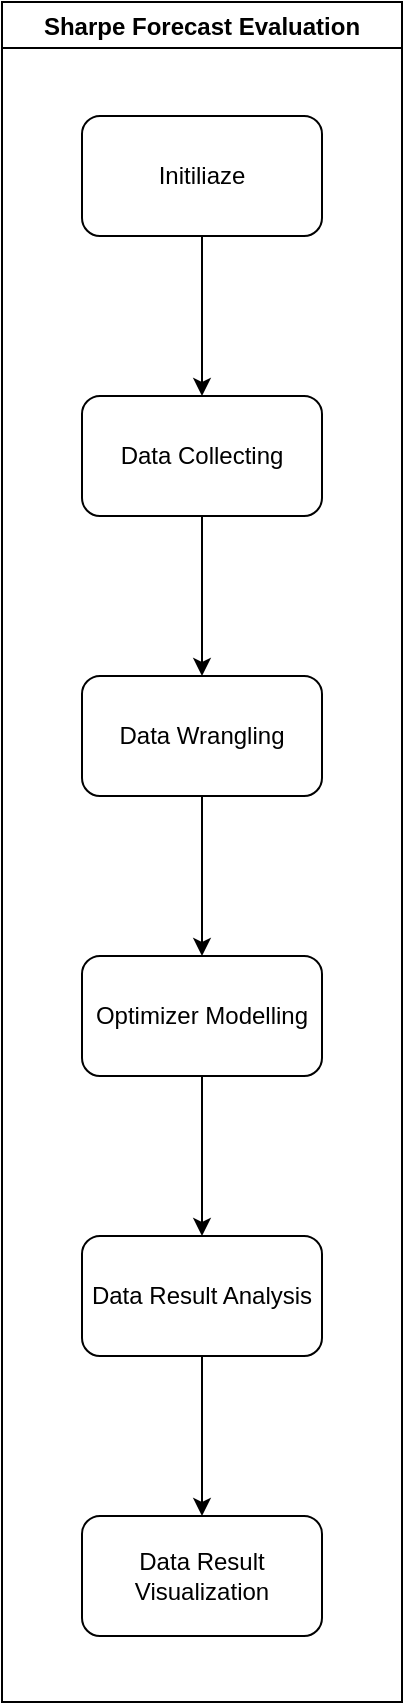 <mxfile version="12.2.4" pages="6"><diagram id="d6W-wYh8GM8gRq5jHxiZ" name="Main"><mxGraphModel dx="819" dy="805" grid="1" gridSize="10" guides="1" tooltips="1" connect="1" arrows="1" fold="1" page="1" pageScale="1" pageWidth="850" pageHeight="1100" math="0" shadow="0"><root><mxCell id="0"/><mxCell id="1" parent="0"/><mxCell id="25" value="Content" parent="0"/><mxCell id="26" value="Sharpe Forecast Evaluation" style="swimlane;" parent="25" vertex="1"><mxGeometry x="325" y="125" width="200" height="850" as="geometry"><mxRectangle x="325" y="200" width="190" height="23" as="alternateBounds"/></mxGeometry></mxCell><object label="Initiliaze" hedietLinkedDataV1_path="../ampl-runner.py" hedietLinkedDataV1_start_col_x-num="13" hedietLinkedDataV1_start_line_x-num="31" hedietLinkedDataV1_end_col_x-num="13" hedietLinkedDataV1_end_line_x-num="31" id="27"><mxCell style="rounded=1;whiteSpace=wrap;html=1;" parent="26" vertex="1"><mxGeometry x="40" y="57" width="120" height="60" as="geometry"/></mxCell></object><UserObject label="Data Collecting" id="28"><mxCell style="whiteSpace=wrap;html=1;rounded=1;" parent="26" vertex="1"><mxGeometry x="40" y="197" width="120" height="60" as="geometry"/></mxCell></UserObject><UserObject label="Data Wrangling" id="29"><mxCell style="whiteSpace=wrap;html=1;rounded=1;" parent="26" vertex="1"><mxGeometry x="40" y="337" width="120" height="60" as="geometry"/></mxCell></UserObject><UserObject label="Optimizer Modelling" id="30"><mxCell style="whiteSpace=wrap;html=1;rounded=1;" parent="26" vertex="1"><mxGeometry x="40" y="477" width="120" height="60" as="geometry"/></mxCell></UserObject><mxCell id="31" value="Data Result Analysis" style="whiteSpace=wrap;html=1;rounded=1;" parent="26" vertex="1"><mxGeometry x="40" y="617" width="120" height="60" as="geometry"/></mxCell><UserObject label="Data Result Visualization" id="32"><mxCell style="whiteSpace=wrap;html=1;rounded=1;" parent="26" vertex="1"><mxGeometry x="40" y="757" width="120" height="60" as="geometry"/></mxCell></UserObject><mxCell id="33" style="edgeStyle=none;html=1;" parent="26" source="27" target="28" edge="1"><mxGeometry relative="1" as="geometry"/></mxCell><mxCell id="34" value="" style="edgeStyle=none;html=1;" parent="26" source="28" target="29" edge="1"><mxGeometry relative="1" as="geometry"/></mxCell><mxCell id="35" value="" style="edgeStyle=none;html=1;" parent="26" source="29" target="30" edge="1"><mxGeometry relative="1" as="geometry"/></mxCell><mxCell id="36" value="" style="edgeStyle=none;html=1;" parent="26" source="30" target="31" edge="1"><mxGeometry relative="1" as="geometry"/></mxCell><mxCell id="37" value="" style="edgeStyle=none;html=1;" parent="26" source="31" target="32" edge="1"><mxGeometry relative="1" as="geometry"/></mxCell></root></mxGraphModel></diagram><diagram id="q5zxwxofEq4he2tpK50l" name="Full View"><mxGraphModel dx="819" dy="805" grid="1" gridSize="10" guides="1" tooltips="1" connect="1" arrows="1" fold="1" page="1" pageScale="1" pageWidth="850" pageHeight="1100" math="0" shadow="0"><root><mxCell id="uuZVunNFDgJ9g0-95PEn-0"/><mxCell id="uuZVunNFDgJ9g0-95PEn-1" parent="uuZVunNFDgJ9g0-95PEn-0"/><mxCell id="-L7iNUpzvXrhB3CWB1b3-9" value="Content" parent="uuZVunNFDgJ9g0-95PEn-0"/><mxCell id="-L7iNUpzvXrhB3CWB1b3-10" value="" style="edgeStyle=none;html=1;" parent="-L7iNUpzvXrhB3CWB1b3-9" source="-L7iNUpzvXrhB3CWB1b3-11" target="-L7iNUpzvXrhB3CWB1b3-12" edge="1"><mxGeometry relative="1" as="geometry"/></mxCell><mxCell id="-L7iNUpzvXrhB3CWB1b3-11" value="Libraries" style="rounded=0;whiteSpace=wrap;html=1;" parent="-L7iNUpzvXrhB3CWB1b3-9" vertex="1"><mxGeometry x="267" y="50" width="120" height="60" as="geometry"/></mxCell><mxCell id="-L7iNUpzvXrhB3CWB1b3-12" value="Logger" style="whiteSpace=wrap;html=1;rounded=0;" parent="-L7iNUpzvXrhB3CWB1b3-9" vertex="1"><mxGeometry x="267" y="175" width="120" height="60" as="geometry"/></mxCell><mxCell id="-L7iNUpzvXrhB3CWB1b3-13" style="edgeStyle=none;html=1;exitX=0.5;exitY=1;exitDx=0;exitDy=0;entryX=0.5;entryY=0;entryDx=0;entryDy=0;" parent="-L7iNUpzvXrhB3CWB1b3-9" source="-L7iNUpzvXrhB3CWB1b3-14" target="-L7iNUpzvXrhB3CWB1b3-15" edge="1"><mxGeometry relative="1" as="geometry"/></mxCell><mxCell id="-L7iNUpzvXrhB3CWB1b3-14" value="Collect B3 close historical data" style="rounded=0;whiteSpace=wrap;html=1;" parent="-L7iNUpzvXrhB3CWB1b3-9" vertex="1"><mxGeometry x="125" y="305" width="120" height="60" as="geometry"/></mxCell><mxCell id="-L7iNUpzvXrhB3CWB1b3-15" value="Collect split values" style="whiteSpace=wrap;html=1;rounded=0;" parent="-L7iNUpzvXrhB3CWB1b3-9" vertex="1"><mxGeometry x="125" y="455" width="120" height="60" as="geometry"/></mxCell><mxCell id="-L7iNUpzvXrhB3CWB1b3-16" value="Collect Ibovespa historical close values" style="whiteSpace=wrap;html=1;rounded=0;" parent="-L7iNUpzvXrhB3CWB1b3-9" vertex="1"><mxGeometry x="267" y="305" width="120" height="60" as="geometry"/></mxCell><mxCell id="-L7iNUpzvXrhB3CWB1b3-17" value="Collect Selic historical interest rates" style="whiteSpace=wrap;html=1;rounded=0;" parent="-L7iNUpzvXrhB3CWB1b3-9" vertex="1"><mxGeometry x="410" y="305" width="120" height="60" as="geometry"/></mxCell><mxCell id="-L7iNUpzvXrhB3CWB1b3-18" value="" style="edgeStyle=elbowEdgeStyle;elbow=vertical;endArrow=classic;html=1;exitX=0.5;exitY=1;exitDx=0;exitDy=0;entryX=0.5;entryY=0;entryDx=0;entryDy=0;" parent="-L7iNUpzvXrhB3CWB1b3-9" source="-L7iNUpzvXrhB3CWB1b3-12" target="-L7iNUpzvXrhB3CWB1b3-14" edge="1"><mxGeometry width="50" height="50" relative="1" as="geometry"><mxPoint x="272" y="415" as="sourcePoint"/><mxPoint x="322" y="365" as="targetPoint"/></mxGeometry></mxCell><mxCell id="-L7iNUpzvXrhB3CWB1b3-19" value="" style="edgeStyle=elbowEdgeStyle;elbow=vertical;endArrow=classic;html=1;exitX=0.5;exitY=1;exitDx=0;exitDy=0;entryX=0.5;entryY=0;entryDx=0;entryDy=0;" parent="-L7iNUpzvXrhB3CWB1b3-9" source="-L7iNUpzvXrhB3CWB1b3-12" target="-L7iNUpzvXrhB3CWB1b3-17" edge="1"><mxGeometry width="50" height="50" relative="1" as="geometry"><mxPoint x="337" y="260" as="sourcePoint"/><mxPoint x="195" y="315" as="targetPoint"/></mxGeometry></mxCell><mxCell id="-L7iNUpzvXrhB3CWB1b3-20" value="" style="edgeStyle=elbowEdgeStyle;elbow=vertical;endArrow=classic;html=1;exitX=0.5;exitY=1;exitDx=0;exitDy=0;entryX=0.5;entryY=0;entryDx=0;entryDy=0;" parent="-L7iNUpzvXrhB3CWB1b3-9" source="-L7iNUpzvXrhB3CWB1b3-12" target="-L7iNUpzvXrhB3CWB1b3-16" edge="1"><mxGeometry width="50" height="50" relative="1" as="geometry"><mxPoint x="347" y="270" as="sourcePoint"/><mxPoint x="205" y="325" as="targetPoint"/></mxGeometry></mxCell><mxCell id="-L7iNUpzvXrhB3CWB1b3-21" value="" style="edgeStyle=none;html=1;" parent="-L7iNUpzvXrhB3CWB1b3-9" source="-L7iNUpzvXrhB3CWB1b3-22" target="-L7iNUpzvXrhB3CWB1b3-23" edge="1"><mxGeometry relative="1" as="geometry"/></mxCell><mxCell id="-L7iNUpzvXrhB3CWB1b3-22" value="Adjust Split Close Values" style="rounded=0;whiteSpace=wrap;html=1;" parent="-L7iNUpzvXrhB3CWB1b3-9" vertex="1"><mxGeometry x="125" y="615" width="120" height="60" as="geometry"/></mxCell><mxCell id="-L7iNUpzvXrhB3CWB1b3-23" value="Linear Interpolate NaN" style="whiteSpace=wrap;html=1;rounded=0;" parent="-L7iNUpzvXrhB3CWB1b3-9" vertex="1"><mxGeometry x="126" y="755" width="120" height="60" as="geometry"/></mxCell><mxCell id="-L7iNUpzvXrhB3CWB1b3-24" value="Convert Risk Free to daily rate" style="whiteSpace=wrap;html=1;rounded=0;" parent="-L7iNUpzvXrhB3CWB1b3-9" vertex="1"><mxGeometry x="409" y="615" width="120" height="60" as="geometry"/></mxCell><mxCell id="-L7iNUpzvXrhB3CWB1b3-25" value="Concatenate Close Values, IBOV and Selic" style="whiteSpace=wrap;html=1;rounded=0;" parent="-L7iNUpzvXrhB3CWB1b3-9" vertex="1"><mxGeometry x="267" y="935" width="120" height="60" as="geometry"/></mxCell><mxCell id="-L7iNUpzvXrhB3CWB1b3-26" value="" style="edgeStyle=elbowEdgeStyle;elbow=vertical;endArrow=classic;html=1;entryX=0.5;entryY=0;entryDx=0;entryDy=0;exitX=0.5;exitY=1;exitDx=0;exitDy=0;" parent="-L7iNUpzvXrhB3CWB1b3-9" source="-L7iNUpzvXrhB3CWB1b3-23" target="-L7iNUpzvXrhB3CWB1b3-25" edge="1"><mxGeometry width="50" height="50" relative="1" as="geometry"><mxPoint x="-28" y="765" as="sourcePoint"/><mxPoint x="22" y="715" as="targetPoint"/><Array as="points"><mxPoint x="262" y="875"/></Array></mxGeometry></mxCell><mxCell id="-L7iNUpzvXrhB3CWB1b3-27" value="" style="edgeStyle=elbowEdgeStyle;elbow=vertical;endArrow=classic;html=1;entryX=0.5;entryY=0;entryDx=0;entryDy=0;exitX=0.5;exitY=1;exitDx=0;exitDy=0;" parent="-L7iNUpzvXrhB3CWB1b3-9" source="-L7iNUpzvXrhB3CWB1b3-24" target="-L7iNUpzvXrhB3CWB1b3-25" edge="1"><mxGeometry width="50" height="50" relative="1" as="geometry"><mxPoint x="162" y="785" as="sourcePoint"/><mxPoint x="212" y="735" as="targetPoint"/><Array as="points"><mxPoint x="382" y="875"/></Array></mxGeometry></mxCell><mxCell id="-L7iNUpzvXrhB3CWB1b3-28" value="" style="edgeStyle=elbowEdgeStyle;elbow=horizontal;endArrow=classic;html=1;exitX=0;exitY=0.5;exitDx=0;exitDy=0;entryX=0;entryY=0.5;entryDx=0;entryDy=0;" parent="-L7iNUpzvXrhB3CWB1b3-9" edge="1"><mxGeometry width="50" height="50" relative="1" as="geometry"><mxPoint x="126" y="335" as="sourcePoint"/><mxPoint x="127" y="645" as="targetPoint"/><Array as="points"><mxPoint x="80" y="490"/></Array></mxGeometry></mxCell><mxCell id="-L7iNUpzvXrhB3CWB1b3-29" value="" style="edgeStyle=elbowEdgeStyle;elbow=vertical;endArrow=classic;html=1;entryX=0.5;entryY=0;entryDx=0;entryDy=0;" parent="-L7iNUpzvXrhB3CWB1b3-9" source="-L7iNUpzvXrhB3CWB1b3-15" target="-L7iNUpzvXrhB3CWB1b3-22" edge="1"><mxGeometry width="50" height="50" relative="1" as="geometry"><mxPoint x="185" y="565" as="sourcePoint"/><mxPoint x="185" y="585.711" as="targetPoint"/></mxGeometry></mxCell><mxCell id="-L7iNUpzvXrhB3CWB1b3-30" value="" style="edgeStyle=elbowEdgeStyle;elbow=vertical;endArrow=classic;html=1;entryX=0.5;entryY=0;entryDx=0;entryDy=0;" parent="-L7iNUpzvXrhB3CWB1b3-9" source="-L7iNUpzvXrhB3CWB1b3-17" target="-L7iNUpzvXrhB3CWB1b3-24" edge="1"><mxGeometry width="50" height="50" relative="1" as="geometry"><mxPoint x="470" y="415" as="sourcePoint"/><mxPoint x="470" y="435.711" as="targetPoint"/></mxGeometry></mxCell><mxCell id="-L7iNUpzvXrhB3CWB1b3-31" value="" style="edgeStyle=elbowEdgeStyle;elbow=vertical;endArrow=classic;html=1;entryX=0.5;entryY=0;entryDx=0;entryDy=0;" parent="-L7iNUpzvXrhB3CWB1b3-9" source="-L7iNUpzvXrhB3CWB1b3-16" target="-L7iNUpzvXrhB3CWB1b3-25" edge="1"><mxGeometry width="50" height="50" relative="1" as="geometry"><mxPoint x="327" y="415" as="sourcePoint"/><mxPoint x="327" y="435.711" as="targetPoint"/></mxGeometry></mxCell><mxCell id="-L7iNUpzvXrhB3CWB1b3-34" value="Parameters Definition" style="rounded=1;whiteSpace=wrap;html=1;" parent="-L7iNUpzvXrhB3CWB1b3-9" vertex="1"><mxGeometry x="136" y="1060" width="120" height="60" as="geometry"/></mxCell><mxCell id="xEQ7gRzYQHPA7U9vPbkS-0" style="edgeStyle=none;html=1;exitX=1;exitY=0.5;exitDx=0;exitDy=0;entryX=0;entryY=0.5;entryDx=0;entryDy=0;" parent="-L7iNUpzvXrhB3CWB1b3-9" source="-L7iNUpzvXrhB3CWB1b3-36" target="-L7iNUpzvXrhB3CWB1b3-35" edge="1"><mxGeometry relative="1" as="geometry"/></mxCell><mxCell id="-L7iNUpzvXrhB3CWB1b3-36" value="Interval Range Evaluation" style="whiteSpace=wrap;html=1;rounded=1;" parent="-L7iNUpzvXrhB3CWB1b3-9" vertex="1"><mxGeometry x="267" y="1240" width="120" height="60" as="geometry"/></mxCell><mxCell id="-L7iNUpzvXrhB3CWB1b3-37" value="Assets Percentage per interval" style="whiteSpace=wrap;html=1;rounded=1;" parent="-L7iNUpzvXrhB3CWB1b3-9" vertex="1"><mxGeometry x="267" y="1380" width="120" height="60" as="geometry"/></mxCell><mxCell id="-L7iNUpzvXrhB3CWB1b3-38" value="Sharpe Time Series per interval" style="whiteSpace=wrap;html=1;rounded=1;" parent="-L7iNUpzvXrhB3CWB1b3-9" vertex="1"><mxGeometry x="67" y="1380" width="120" height="60" as="geometry"/></mxCell><mxCell id="-L7iNUpzvXrhB3CWB1b3-39" value="Successfull Results Per interval" style="whiteSpace=wrap;html=1;rounded=1;" parent="-L7iNUpzvXrhB3CWB1b3-9" vertex="1"><mxGeometry x="467" y="1380" width="120" height="60" as="geometry"/></mxCell><mxCell id="-L7iNUpzvXrhB3CWB1b3-41" value="" style="edgeStyle=elbowEdgeStyle;elbow=vertical;endArrow=classic;html=1;entryX=0.5;entryY=0;entryDx=0;entryDy=0;" parent="-L7iNUpzvXrhB3CWB1b3-9" source="-L7iNUpzvXrhB3CWB1b3-25" target="-L7iNUpzvXrhB3CWB1b3-36" edge="1"><mxGeometry width="50" height="50" relative="1" as="geometry"><mxPoint x="327" y="1045" as="sourcePoint"/><mxPoint x="327" y="1065.711" as="targetPoint"/></mxGeometry></mxCell><mxCell id="-L7iNUpzvXrhB3CWB1b3-42" value="" style="edgeStyle=elbowEdgeStyle;elbow=vertical;endArrow=classic;html=1;entryX=0.5;entryY=0;entryDx=0;entryDy=0;" parent="-L7iNUpzvXrhB3CWB1b3-9" source="-L7iNUpzvXrhB3CWB1b3-36" target="-L7iNUpzvXrhB3CWB1b3-38" edge="1"><mxGeometry width="50" height="50" relative="1" as="geometry"><mxPoint x="327" y="1350" as="sourcePoint"/><mxPoint x="327" y="1370.711" as="targetPoint"/></mxGeometry></mxCell><mxCell id="-L7iNUpzvXrhB3CWB1b3-43" value="" style="edgeStyle=elbowEdgeStyle;elbow=vertical;endArrow=classic;html=1;entryX=0.5;entryY=0;entryDx=0;entryDy=0;" parent="-L7iNUpzvXrhB3CWB1b3-9" source="-L7iNUpzvXrhB3CWB1b3-36" target="-L7iNUpzvXrhB3CWB1b3-39" edge="1"><mxGeometry width="50" height="50" relative="1" as="geometry"><mxPoint x="327" y="1350" as="sourcePoint"/><mxPoint x="327" y="1370.711" as="targetPoint"/></mxGeometry></mxCell><mxCell id="-L7iNUpzvXrhB3CWB1b3-44" value="" style="edgeStyle=elbowEdgeStyle;elbow=vertical;endArrow=classic;html=1;entryX=0.5;entryY=0;entryDx=0;entryDy=0;" parent="-L7iNUpzvXrhB3CWB1b3-9" source="-L7iNUpzvXrhB3CWB1b3-36" target="-L7iNUpzvXrhB3CWB1b3-37" edge="1"><mxGeometry width="50" height="50" relative="1" as="geometry"><mxPoint x="327" y="1350" as="sourcePoint"/><mxPoint x="327" y="1370.711" as="targetPoint"/></mxGeometry></mxCell><mxCell id="-L7iNUpzvXrhB3CWB1b3-45" value="Portfolio Evaluation" style="rounded=0;whiteSpace=wrap;html=1;" parent="-L7iNUpzvXrhB3CWB1b3-9" vertex="1"><mxGeometry x="267" y="1540" width="120" height="60" as="geometry"/></mxCell><mxCell id="-L7iNUpzvXrhB3CWB1b3-46" value="Investment Result by Range compared to Ibovespa" style="rounded=1;whiteSpace=wrap;html=1;" parent="-L7iNUpzvXrhB3CWB1b3-9" vertex="1"><mxGeometry x="204" y="1680" width="120" height="60" as="geometry"/></mxCell><mxCell id="-L7iNUpzvXrhB3CWB1b3-47" value="" style="edgeStyle=elbowEdgeStyle;elbow=vertical;endArrow=classic;html=1;entryX=0.5;entryY=0;entryDx=0;entryDy=0;" parent="-L7iNUpzvXrhB3CWB1b3-9" source="-L7iNUpzvXrhB3CWB1b3-37" target="-L7iNUpzvXrhB3CWB1b3-45" edge="1"><mxGeometry width="50" height="50" relative="1" as="geometry"><mxPoint x="327" y="1490" as="sourcePoint"/><mxPoint x="327" y="1510.711" as="targetPoint"/></mxGeometry></mxCell><mxCell id="-L7iNUpzvXrhB3CWB1b3-48" value="Sharpe Time Series plot per Interval" style="rounded=0;whiteSpace=wrap;html=1;" parent="-L7iNUpzvXrhB3CWB1b3-9" vertex="1"><mxGeometry x="67" y="1880" width="120" height="60" as="geometry"/></mxCell><mxCell id="-L7iNUpzvXrhB3CWB1b3-49" value="Investment Result plot per Interval" style="rounded=0;whiteSpace=wrap;html=1;" parent="-L7iNUpzvXrhB3CWB1b3-9" vertex="1"><mxGeometry x="204" y="1880" width="120" height="60" as="geometry"/></mxCell><mxCell id="-L7iNUpzvXrhB3CWB1b3-50" value="Successfull Optmizations per Intervals bar plot" style="rounded=0;whiteSpace=wrap;html=1;" parent="-L7iNUpzvXrhB3CWB1b3-9" vertex="1"><mxGeometry x="467" y="1880" width="120" height="60" as="geometry"/></mxCell><mxCell id="-L7iNUpzvXrhB3CWB1b3-52" value="" style="edgeStyle=elbowEdgeStyle;elbow=vertical;endArrow=classic;html=1;entryX=0.5;entryY=0;entryDx=0;entryDy=0;" parent="-L7iNUpzvXrhB3CWB1b3-9" source="-L7iNUpzvXrhB3CWB1b3-46" target="-L7iNUpzvXrhB3CWB1b3-49" edge="1"><mxGeometry width="50" height="50" relative="1" as="geometry"><mxPoint x="264" y="1790" as="sourcePoint"/><mxPoint x="264" y="1810.711" as="targetPoint"/></mxGeometry></mxCell><mxCell id="-L7iNUpzvXrhB3CWB1b3-53" value="" style="edgeStyle=elbowEdgeStyle;elbow=vertical;endArrow=classic;html=1;entryX=0.5;entryY=0;entryDx=0;entryDy=0;" parent="-L7iNUpzvXrhB3CWB1b3-9" source="-L7iNUpzvXrhB3CWB1b3-38" target="-L7iNUpzvXrhB3CWB1b3-48" edge="1"><mxGeometry width="50" height="50" relative="1" as="geometry"><mxPoint x="127" y="1490" as="sourcePoint"/><mxPoint x="127" y="1510.711" as="targetPoint"/></mxGeometry></mxCell><mxCell id="-L7iNUpzvXrhB3CWB1b3-54" value="" style="edgeStyle=elbowEdgeStyle;elbow=vertical;endArrow=classic;html=1;entryX=0.5;entryY=0;entryDx=0;entryDy=0;" parent="-L7iNUpzvXrhB3CWB1b3-9" source="-L7iNUpzvXrhB3CWB1b3-39" target="-L7iNUpzvXrhB3CWB1b3-50" edge="1"><mxGeometry width="50" height="50" relative="1" as="geometry"><mxPoint x="527" y="1490" as="sourcePoint"/><mxPoint x="567" y="1800" as="targetPoint"/></mxGeometry></mxCell><mxCell id="-L7iNUpzvXrhB3CWB1b3-55" value="" style="edgeStyle=none;html=1;" parent="-L7iNUpzvXrhB3CWB1b3-9" source="-L7iNUpzvXrhB3CWB1b3-56" target="-L7iNUpzvXrhB3CWB1b3-57" edge="1"><mxGeometry relative="1" as="geometry"/></mxCell><mxCell id="-L7iNUpzvXrhB3CWB1b3-56" value="Investment Percentage Change" style="whiteSpace=wrap;html=1;rounded=1;" parent="-L7iNUpzvXrhB3CWB1b3-9" vertex="1"><mxGeometry x="335" y="1680" width="120" height="60" as="geometry"/></mxCell><mxCell id="-L7iNUpzvXrhB3CWB1b3-57" value="Investment Percentage Change Box plot per interval" style="rounded=0;whiteSpace=wrap;html=1;" parent="-L7iNUpzvXrhB3CWB1b3-9" vertex="1"><mxGeometry x="335" y="1880" width="120" height="60" as="geometry"/></mxCell><mxCell id="-L7iNUpzvXrhB3CWB1b3-58" value="" style="edgeStyle=elbowEdgeStyle;elbow=vertical;endArrow=classic;html=1;entryX=0.5;entryY=0;entryDx=0;entryDy=0;" parent="-L7iNUpzvXrhB3CWB1b3-9" source="-L7iNUpzvXrhB3CWB1b3-45" target="-L7iNUpzvXrhB3CWB1b3-46" edge="1"><mxGeometry width="50" height="50" relative="1" as="geometry"><mxPoint x="327" y="1650" as="sourcePoint"/><mxPoint x="327" y="1670.711" as="targetPoint"/></mxGeometry></mxCell><mxCell id="-L7iNUpzvXrhB3CWB1b3-59" value="" style="edgeStyle=elbowEdgeStyle;elbow=vertical;endArrow=classic;html=1;entryX=0.5;entryY=0;entryDx=0;entryDy=0;" parent="-L7iNUpzvXrhB3CWB1b3-9" source="-L7iNUpzvXrhB3CWB1b3-45" target="-L7iNUpzvXrhB3CWB1b3-56" edge="1"><mxGeometry width="50" height="50" relative="1" as="geometry"><mxPoint x="327" y="1650" as="sourcePoint"/><mxPoint x="327" y="1670.711" as="targetPoint"/></mxGeometry></mxCell><mxCell id="Ma61H0bVZKCn_GGmqCww-4" value="Sharpe Forecast Evaluation" style="swimlane;childLayout=stackLayout;resizeParent=1;resizeParentMax=0;horizontal=0;startSize=20;horizontalStack=0;" parent="-L7iNUpzvXrhB3CWB1b3-9" vertex="1"><mxGeometry x="12" y="20" width="830" height="2020" as="geometry"/></mxCell><mxCell id="Ma61H0bVZKCn_GGmqCww-5" value="Initialize" style="swimlane;startSize=20;horizontal=0;" parent="Ma61H0bVZKCn_GGmqCww-4" vertex="1"><mxGeometry x="20" width="810" height="240" as="geometry"/></mxCell><mxCell id="Ma61H0bVZKCn_GGmqCww-6" value="Data Collecting" style="swimlane;startSize=20;horizontal=0;" parent="Ma61H0bVZKCn_GGmqCww-4" vertex="1"><mxGeometry x="20" y="240" width="810" height="300" as="geometry"/></mxCell><mxCell id="Ma61H0bVZKCn_GGmqCww-7" value="Data Wrangling" style="swimlane;startSize=20;horizontal=0;" parent="Ma61H0bVZKCn_GGmqCww-4" vertex="1"><mxGeometry x="20" y="540" width="810" height="470" as="geometry"/></mxCell><mxCell id="HSLh598OqM0qbri4obqt-0" value="Optmizer Modeling" style="swimlane;startSize=20;horizontal=0;" parent="Ma61H0bVZKCn_GGmqCww-4" vertex="1"><mxGeometry x="20" y="1010" width="810" height="470" as="geometry"/></mxCell><mxCell id="xEQ7gRzYQHPA7U9vPbkS-1" style="edgeStyle=none;html=1;exitX=1;exitY=0.5;exitDx=0;exitDy=0;entryX=0;entryY=0.5;entryDx=0;entryDy=0;" parent="HSLh598OqM0qbri4obqt-0" source="-L7iNUpzvXrhB3CWB1b3-35" target="-L7iNUpzvXrhB3CWB1b3-32" edge="1"><mxGeometry relative="1" as="geometry"/></mxCell><mxCell id="-L7iNUpzvXrhB3CWB1b3-35" value="Rolling Dinamic Portfolio" style="whiteSpace=wrap;html=1;rounded=0;" parent="HSLh598OqM0qbri4obqt-0" vertex="1"><mxGeometry x="386" y="210" width="120" height="60" as="geometry"/></mxCell><mxCell id="xEQ7gRzYQHPA7U9vPbkS-2" style="edgeStyle=none;html=1;exitX=1;exitY=0.5;exitDx=0;exitDy=0;entryX=0;entryY=0.5;entryDx=0;entryDy=0;" parent="HSLh598OqM0qbri4obqt-0" source="-L7iNUpzvXrhB3CWB1b3-32" target="-L7iNUpzvXrhB3CWB1b3-33" edge="1"><mxGeometry relative="1" as="geometry"/></mxCell><mxCell id="-L7iNUpzvXrhB3CWB1b3-32" value="Assets Calculations" style="whiteSpace=wrap;html=1;rounded=0;" parent="HSLh598OqM0qbri4obqt-0" vertex="1"><mxGeometry x="529" y="210" width="120" height="60" as="geometry"/></mxCell><mxCell id="-L7iNUpzvXrhB3CWB1b3-33" value="Sharpe Optimization" style="whiteSpace=wrap;html=1;rounded=0;" parent="HSLh598OqM0qbri4obqt-0" vertex="1"><mxGeometry x="669" y="210" width="120" height="60" as="geometry"/></mxCell><mxCell id="xEQ7gRzYQHPA7U9vPbkS-6" value="" style="edgeStyle=elbowEdgeStyle;elbow=vertical;endArrow=classic;html=1;entryX=0.75;entryY=0;entryDx=0;entryDy=0;exitX=0.5;exitY=0;exitDx=0;exitDy=0;" parent="HSLh598OqM0qbri4obqt-0" source="-L7iNUpzvXrhB3CWB1b3-33" target="-L7iNUpzvXrhB3CWB1b3-35" edge="1"><mxGeometry width="50" height="50" relative="1" as="geometry"><mxPoint x="689" y="-840.711" as="sourcePoint"/><mxPoint x="639" y="400" as="targetPoint"/><Array as="points"><mxPoint x="599" y="190"/></Array></mxGeometry></mxCell><mxCell id="xEQ7gRzYQHPA7U9vPbkS-10" value="Each Rolling Perdiod" style="edgeLabel;html=1;align=center;verticalAlign=middle;resizable=0;points=[];" parent="xEQ7gRzYQHPA7U9vPbkS-6" vertex="1" connectable="0"><mxGeometry x="0.07" y="1" relative="1" as="geometry"><mxPoint as="offset"/></mxGeometry></mxCell><mxCell id="MbBYB0St3QZtFJ936VBY-0" value="Interval Range Evaluation" style="whiteSpace=wrap;html=1;rounded=0;" parent="HSLh598OqM0qbri4obqt-0" vertex="1"><mxGeometry x="235" y="210" width="120" height="60" as="geometry"/></mxCell><mxCell id="HSLh598OqM0qbri4obqt-2" value="Data Result Analyses" style="swimlane;startSize=20;horizontal=0;" parent="Ma61H0bVZKCn_GGmqCww-4" vertex="1"><mxGeometry x="20" y="1480" width="810" height="270" as="geometry"/></mxCell><mxCell id="xEQ7gRzYQHPA7U9vPbkS-11" value="" style="edgeStyle=elbowEdgeStyle;elbow=vertical;endArrow=classic;html=1;" parent="Ma61H0bVZKCn_GGmqCww-4" source="-L7iNUpzvXrhB3CWB1b3-33" target="-L7iNUpzvXrhB3CWB1b3-51" edge="1"><mxGeometry width="50" height="50" relative="1" as="geometry"><mxPoint x="709" y="300" as="sourcePoint"/><mxPoint x="789" y="2380.711" as="targetPoint"/></mxGeometry></mxCell><mxCell id="lCjDYktGo65LW1KuoAiu-0" value="Data Result Visualization" style="swimlane;startSize=20;horizontal=0;" parent="Ma61H0bVZKCn_GGmqCww-4" vertex="1"><mxGeometry x="20" y="1750" width="810" height="270" as="geometry"/></mxCell><mxCell id="-L7iNUpzvXrhB3CWB1b3-51" value="Sharpe Optimization Graph" style="rounded=0;whiteSpace=wrap;html=1;" parent="lCjDYktGo65LW1KuoAiu-0" vertex="1"><mxGeometry x="668" y="110" width="120" height="60" as="geometry"/></mxCell><mxCell id="xEQ7gRzYQHPA7U9vPbkS-8" value="Each Interval" style="edgeStyle=elbowEdgeStyle;elbow=vertical;endArrow=classic;html=1;entryX=0.75;entryY=0;entryDx=0;entryDy=0;exitX=0.5;exitY=0;exitDx=0;exitDy=0;" parent="-L7iNUpzvXrhB3CWB1b3-9" source="-L7iNUpzvXrhB3CWB1b3-35" target="-L7iNUpzvXrhB3CWB1b3-36" edge="1"><mxGeometry width="50" height="50" relative="1" as="geometry"><mxPoint x="438" y="189.289" as="sourcePoint"/><mxPoint x="441" y="1180" as="targetPoint"/><Array as="points"><mxPoint x="411" y="1220"/></Array></mxGeometry></mxCell><mxCell id="rG7N_TGhbtQNoifJhL4u-0" value="" style="edgeStyle=segmentEdgeStyle;endArrow=classic;html=1;entryX=0;entryY=0.5;entryDx=0;entryDy=0;exitX=0.5;exitY=1;exitDx=0;exitDy=0;" parent="-L7iNUpzvXrhB3CWB1b3-9" source="-L7iNUpzvXrhB3CWB1b3-34" target="-L7iNUpzvXrhB3CWB1b3-36" edge="1"><mxGeometry width="50" height="50" relative="1" as="geometry"><mxPoint x="160" y="1230" as="sourcePoint"/><mxPoint x="210" y="1180" as="targetPoint"/><Array as="points"><mxPoint x="196" y="1270"/></Array></mxGeometry></mxCell></root></mxGraphModel></diagram><diagram id="F665EU9rxfXpyMrmVQbY" name="Interval Evaluation"><mxGraphModel dx="819" dy="805" grid="1" gridSize="10" guides="1" tooltips="1" connect="1" arrows="1" fold="1" page="1" pageScale="1" pageWidth="850" pageHeight="1100" math="0" shadow="0"><root><mxCell id="kp81S7wIO9y_qMFkGog8-0"/><mxCell id="kp81S7wIO9y_qMFkGog8-1" parent="kp81S7wIO9y_qMFkGog8-0"/><mxCell id="FCu-Dm-viKtJ4dNc0x9R-0" value="Content" parent="kp81S7wIO9y_qMFkGog8-0"/><mxCell id="EMn69V2zd68TeTtqE_gL-7" value="Interval Evaluation" style="swimlane;" parent="FCu-Dm-viKtJ4dNc0x9R-0" vertex="1"><mxGeometry x="80" y="50" width="640" height="850" as="geometry"/></mxCell><mxCell id="FCu-Dm-viKtJ4dNc0x9R-2" value="Assets Values" style="rounded=1;whiteSpace=wrap;html=1;" parent="EMn69V2zd68TeTtqE_gL-7" vertex="1"><mxGeometry x="350" y="40" width="123" height="60" as="geometry"/></mxCell><mxCell id="FCu-Dm-viKtJ4dNc0x9R-3" value="Interval Range (periods)" style="rounded=1;whiteSpace=wrap;html=1;" parent="EMn69V2zd68TeTtqE_gL-7" vertex="1"><mxGeometry x="180" y="40" width="123" height="60" as="geometry"/></mxCell><mxCell id="FCu-Dm-viKtJ4dNc0x9R-5" value="Rolling Dinamic Portfolio" style="whiteSpace=wrap;html=1;rounded=0;" parent="EMn69V2zd68TeTtqE_gL-7" vertex="1"><mxGeometry x="350" y="180" width="123" height="60" as="geometry"/></mxCell><mxCell id="FCu-Dm-viKtJ4dNc0x9R-1" value="" style="edgeStyle=none;html=1;" parent="EMn69V2zd68TeTtqE_gL-7" source="FCu-Dm-viKtJ4dNc0x9R-2" target="FCu-Dm-viKtJ4dNc0x9R-5" edge="1"><mxGeometry relative="1" as="geometry"/></mxCell><mxCell id="FCu-Dm-viKtJ4dNc0x9R-7" value="Count Successfull Results" style="whiteSpace=wrap;html=1;rounded=1;" parent="EMn69V2zd68TeTtqE_gL-7" vertex="1"><mxGeometry x="490" y="326" width="123" height="60" as="geometry"/></mxCell><mxCell id="FCu-Dm-viKtJ4dNc0x9R-9" value="Assets Weights on Time Series" style="whiteSpace=wrap;html=1;rounded=1;" parent="EMn69V2zd68TeTtqE_gL-7" vertex="1"><mxGeometry x="350" y="326" width="123" height="60" as="geometry"/></mxCell><mxCell id="FCu-Dm-viKtJ4dNc0x9R-4" style="edgeStyle=none;html=1;exitX=0.5;exitY=1;exitDx=0;exitDy=0;" parent="EMn69V2zd68TeTtqE_gL-7" source="FCu-Dm-viKtJ4dNc0x9R-5" target="FCu-Dm-viKtJ4dNc0x9R-9" edge="1"><mxGeometry relative="1" as="geometry"/></mxCell><mxCell id="FCu-Dm-viKtJ4dNc0x9R-11" value="Sharpe Value on Time Series" style="whiteSpace=wrap;html=1;rounded=1;" parent="EMn69V2zd68TeTtqE_gL-7" vertex="1"><mxGeometry x="210" y="326" width="123" height="60" as="geometry"/></mxCell><mxCell id="FCu-Dm-viKtJ4dNc0x9R-12" value="" style="edgeStyle=elbowEdgeStyle;elbow=vertical;endArrow=classic;html=1;" parent="EMn69V2zd68TeTtqE_gL-7" source="FCu-Dm-viKtJ4dNc0x9R-5" target="FCu-Dm-viKtJ4dNc0x9R-11" edge="1"><mxGeometry width="50" height="50" relative="1" as="geometry"><mxPoint x="410" y="290" as="sourcePoint"/><mxPoint x="410" y="310.711" as="targetPoint"/></mxGeometry></mxCell><mxCell id="FCu-Dm-viKtJ4dNc0x9R-13" value="" style="edgeStyle=elbowEdgeStyle;elbow=vertical;endArrow=classic;html=1;entryX=0.5;entryY=0;entryDx=0;entryDy=0;" parent="EMn69V2zd68TeTtqE_gL-7" source="FCu-Dm-viKtJ4dNc0x9R-5" target="FCu-Dm-viKtJ4dNc0x9R-7" edge="1"><mxGeometry width="50" height="50" relative="1" as="geometry"><mxPoint x="410" y="290" as="sourcePoint"/><mxPoint x="410" y="310.711" as="targetPoint"/></mxGeometry></mxCell><mxCell id="FCu-Dm-viKtJ4dNc0x9R-14" value="Add on Sharpe Value TS per Interval Range table" style="whiteSpace=wrap;html=1;rounded=0;" parent="EMn69V2zd68TeTtqE_gL-7" vertex="1"><mxGeometry x="210" y="466" width="123" height="60" as="geometry"/></mxCell><mxCell id="FCu-Dm-viKtJ4dNc0x9R-10" value="" style="edgeStyle=none;html=1;" parent="EMn69V2zd68TeTtqE_gL-7" source="FCu-Dm-viKtJ4dNc0x9R-11" target="FCu-Dm-viKtJ4dNc0x9R-14" edge="1"><mxGeometry relative="1" as="geometry"/></mxCell><mxCell id="FCu-Dm-viKtJ4dNc0x9R-15" value="Add on Assets Weights on TS per Interval Range table" style="whiteSpace=wrap;html=1;rounded=0;" parent="EMn69V2zd68TeTtqE_gL-7" vertex="1"><mxGeometry x="350" y="466" width="123" height="60" as="geometry"/></mxCell><mxCell id="FCu-Dm-viKtJ4dNc0x9R-16" value="Add on Successfull Results per Interval Range table" style="whiteSpace=wrap;html=1;rounded=0;" parent="EMn69V2zd68TeTtqE_gL-7" vertex="1"><mxGeometry x="490" y="466" width="123" height="60" as="geometry"/></mxCell><mxCell id="FCu-Dm-viKtJ4dNc0x9R-8" value="" style="edgeStyle=none;html=1;" parent="EMn69V2zd68TeTtqE_gL-7" source="FCu-Dm-viKtJ4dNc0x9R-9" target="FCu-Dm-viKtJ4dNc0x9R-15" edge="1"><mxGeometry relative="1" as="geometry"/></mxCell><mxCell id="FCu-Dm-viKtJ4dNc0x9R-17" value="" style="edgeStyle=segmentEdgeStyle;endArrow=classic;html=1;entryX=0;entryY=0.5;entryDx=0;entryDy=0;" parent="EMn69V2zd68TeTtqE_gL-7" source="FCu-Dm-viKtJ4dNc0x9R-3" target="FCu-Dm-viKtJ4dNc0x9R-5" edge="1"><mxGeometry width="50" height="50" relative="1" as="geometry"><mxPoint x="240" y="150" as="sourcePoint"/><mxPoint x="240" y="170.711" as="targetPoint"/><Array as="points"><mxPoint x="240" y="210"/></Array></mxGeometry></mxCell><mxCell id="FCu-Dm-viKtJ4dNc0x9R-20" value="" style="ellipse;whiteSpace=wrap;html=1;aspect=fixed;" parent="EMn69V2zd68TeTtqE_gL-7" vertex="1"><mxGeometry x="380" y="606" width="63" height="60" as="geometry"/></mxCell><mxCell id="FCu-Dm-viKtJ4dNc0x9R-6" value="" style="edgeStyle=none;html=1;" parent="EMn69V2zd68TeTtqE_gL-7" source="FCu-Dm-viKtJ4dNc0x9R-7" target="FCu-Dm-viKtJ4dNc0x9R-16" edge="1"><mxGeometry relative="1" as="geometry"/></mxCell><mxCell id="FCu-Dm-viKtJ4dNc0x9R-21" value="" style="edgeStyle=none;html=1;" parent="EMn69V2zd68TeTtqE_gL-7" source="FCu-Dm-viKtJ4dNc0x9R-15" target="FCu-Dm-viKtJ4dNc0x9R-20" edge="1"><mxGeometry relative="1" as="geometry"/></mxCell><mxCell id="FCu-Dm-viKtJ4dNc0x9R-22" value="Next Interval Range" style="whiteSpace=wrap;html=1;rounded=0;" parent="EMn69V2zd68TeTtqE_gL-7" vertex="1"><mxGeometry x="20" y="606" width="123" height="60" as="geometry"/></mxCell><mxCell id="FCu-Dm-viKtJ4dNc0x9R-23" value="" style="edgeStyle=segmentEdgeStyle;endArrow=classic;html=1;entryX=0;entryY=0.5;entryDx=0;entryDy=0;exitX=0.5;exitY=0;exitDx=0;exitDy=0;" parent="EMn69V2zd68TeTtqE_gL-7" source="FCu-Dm-viKtJ4dNc0x9R-22" target="FCu-Dm-viKtJ4dNc0x9R-3" edge="1"><mxGeometry width="50" height="50" relative="1" as="geometry"><mxPoint x="440" y="320" as="sourcePoint"/><mxPoint x="490" y="270" as="targetPoint"/><Array as="points"><mxPoint x="80" y="70"/></Array></mxGeometry></mxCell><mxCell id="FCu-Dm-viKtJ4dNc0x9R-24" value="" style="edgeStyle=elbowEdgeStyle;elbow=vertical;endArrow=classic;html=1;entryX=0.5;entryY=0;entryDx=0;entryDy=0;exitX=0.5;exitY=1;exitDx=0;exitDy=0;" parent="EMn69V2zd68TeTtqE_gL-7" source="FCu-Dm-viKtJ4dNc0x9R-14" target="FCu-Dm-viKtJ4dNc0x9R-20" edge="1"><mxGeometry width="50" height="50" relative="1" as="geometry"><mxPoint x="440" y="660" as="sourcePoint"/><mxPoint x="490" y="610" as="targetPoint"/></mxGeometry></mxCell><mxCell id="FCu-Dm-viKtJ4dNc0x9R-18" value="" style="edgeStyle=none;html=1;" parent="EMn69V2zd68TeTtqE_gL-7" source="FCu-Dm-viKtJ4dNc0x9R-20" target="FCu-Dm-viKtJ4dNc0x9R-22" edge="1"><mxGeometry relative="1" as="geometry"/></mxCell><mxCell id="FCu-Dm-viKtJ4dNc0x9R-25" value="" style="edgeStyle=elbowEdgeStyle;elbow=vertical;endArrow=classic;html=1;exitX=0.5;exitY=1;exitDx=0;exitDy=0;entryX=0.5;entryY=0;entryDx=0;entryDy=0;" parent="EMn69V2zd68TeTtqE_gL-7" source="FCu-Dm-viKtJ4dNc0x9R-16" target="FCu-Dm-viKtJ4dNc0x9R-20" edge="1"><mxGeometry width="50" height="50" relative="1" as="geometry"><mxPoint x="440" y="660" as="sourcePoint"/><mxPoint x="490" y="610" as="targetPoint"/></mxGeometry></mxCell><mxCell id="FCu-Dm-viKtJ4dNc0x9R-26" value="Sharpe Value TS per Interval Range" style="whiteSpace=wrap;html=1;rounded=1;" parent="EMn69V2zd68TeTtqE_gL-7" vertex="1"><mxGeometry x="210" y="740" width="123" height="60" as="geometry"/></mxCell><mxCell id="FCu-Dm-viKtJ4dNc0x9R-27" value="Assets Weights on TS per Interval Range" style="whiteSpace=wrap;html=1;rounded=1;" parent="EMn69V2zd68TeTtqE_gL-7" vertex="1"><mxGeometry x="350" y="740" width="123" height="60" as="geometry"/></mxCell><mxCell id="FCu-Dm-viKtJ4dNc0x9R-28" value="Successfull Results per Interval Range" style="whiteSpace=wrap;html=1;rounded=1;" parent="EMn69V2zd68TeTtqE_gL-7" vertex="1"><mxGeometry x="490" y="740" width="123" height="60" as="geometry"/></mxCell><mxCell id="FCu-Dm-viKtJ4dNc0x9R-29" value="" style="edgeStyle=elbowEdgeStyle;elbow=vertical;endArrow=classic;html=1;exitX=0.5;exitY=1;exitDx=0;exitDy=0;" parent="EMn69V2zd68TeTtqE_gL-7" source="FCu-Dm-viKtJ4dNc0x9R-20" target="FCu-Dm-viKtJ4dNc0x9R-28" edge="1"><mxGeometry width="50" height="50" relative="1" as="geometry"><mxPoint x="440" y="680" as="sourcePoint"/><mxPoint x="490" y="630" as="targetPoint"/></mxGeometry></mxCell><mxCell id="FCu-Dm-viKtJ4dNc0x9R-30" value="" style="edgeStyle=elbowEdgeStyle;elbow=vertical;endArrow=classic;html=1;exitX=0.5;exitY=1;exitDx=0;exitDy=0;entryX=0.5;entryY=0;entryDx=0;entryDy=0;" parent="EMn69V2zd68TeTtqE_gL-7" source="FCu-Dm-viKtJ4dNc0x9R-20" target="FCu-Dm-viKtJ4dNc0x9R-26" edge="1"><mxGeometry width="50" height="50" relative="1" as="geometry"><mxPoint x="440" y="680" as="sourcePoint"/><mxPoint x="490" y="630" as="targetPoint"/></mxGeometry></mxCell><mxCell id="FCu-Dm-viKtJ4dNc0x9R-19" style="edgeStyle=none;html=1;exitX=0.5;exitY=1;exitDx=0;exitDy=0;" parent="EMn69V2zd68TeTtqE_gL-7" source="FCu-Dm-viKtJ4dNc0x9R-20" target="FCu-Dm-viKtJ4dNc0x9R-27" edge="1"><mxGeometry relative="1" as="geometry"/></mxCell></root></mxGraphModel></diagram><diagram id="EivyyK_R-81JgNX-nKIw" name="Rolling Dinamic Portfolio"><mxGraphModel dx="819" dy="805" grid="1" gridSize="10" guides="1" tooltips="1" connect="1" arrows="1" fold="1" page="1" pageScale="1" pageWidth="850" pageHeight="1100" math="0" shadow="0"><root><mxCell id="kQ8YfgNnP0R8OJioQINz-0"/><mxCell id="kQ8YfgNnP0R8OJioQINz-1" parent="kQ8YfgNnP0R8OJioQINz-0"/><mxCell id="mkL6k9nbM1XCg2q4_SrA-0" value="Content" parent="kQ8YfgNnP0R8OJioQINz-0"/><mxCell id="GSYTnMA2Pb7o08oM1_KD-0" value="Rolling Dinamic Portfolio" style="swimlane;" parent="mkL6k9nbM1XCg2q4_SrA-0" vertex="1"><mxGeometry x="180" y="100" width="1360" height="1680" as="geometry"/></mxCell><mxCell id="mkL6k9nbM1XCg2q4_SrA-2" value="Assets Values" style="rounded=1;whiteSpace=wrap;html=1;" parent="GSYTnMA2Pb7o08oM1_KD-0" vertex="1"><mxGeometry x="300" y="170" width="120" height="60" as="geometry"/></mxCell><mxCell id="mkL6k9nbM1XCg2q4_SrA-5" value="Change intervals?" style="rhombus;whiteSpace=wrap;html=1;rounded=1;" parent="GSYTnMA2Pb7o08oM1_KD-0" vertex="1"><mxGeometry x="320" y="300" width="80" height="80" as="geometry"/></mxCell><mxCell id="mkL6k9nbM1XCg2q4_SrA-1" value="" style="edgeStyle=none;html=1;" parent="GSYTnMA2Pb7o08oM1_KD-0" source="mkL6k9nbM1XCg2q4_SrA-2" target="mkL6k9nbM1XCg2q4_SrA-5" edge="1"><mxGeometry relative="1" as="geometry"/></mxCell><mxCell id="mkL6k9nbM1XCg2q4_SrA-6" value="&lt;span&gt;Assets Values modified per period type&lt;/span&gt;" style="whiteSpace=wrap;html=1;rounded=0;" parent="GSYTnMA2Pb7o08oM1_KD-0" vertex="1"><mxGeometry x="460" y="310" width="120" height="60" as="geometry"/></mxCell><mxCell id="mkL6k9nbM1XCg2q4_SrA-3" value="" style="edgeStyle=none;html=1;" parent="GSYTnMA2Pb7o08oM1_KD-0" source="mkL6k9nbM1XCg2q4_SrA-5" target="mkL6k9nbM1XCg2q4_SrA-6" edge="1"><mxGeometry relative="1" as="geometry"/></mxCell><mxCell id="mkL6k9nbM1XCg2q4_SrA-7" value="No change on data" style="whiteSpace=wrap;html=1;rounded=0;" parent="GSYTnMA2Pb7o08oM1_KD-0" vertex="1"><mxGeometry x="300" y="470" width="120" height="60" as="geometry"/></mxCell><mxCell id="mkL6k9nbM1XCg2q4_SrA-4" value="" style="edgeStyle=none;html=1;" parent="GSYTnMA2Pb7o08oM1_KD-0" source="mkL6k9nbM1XCg2q4_SrA-5" target="mkL6k9nbM1XCg2q4_SrA-7" edge="1"><mxGeometry relative="1" as="geometry"/></mxCell><mxCell id="mkL6k9nbM1XCg2q4_SrA-9" value="" style="ellipse;whiteSpace=wrap;html=1;aspect=fixed;" parent="GSYTnMA2Pb7o08oM1_KD-0" vertex="1"><mxGeometry x="330" y="610" width="60" height="60" as="geometry"/></mxCell><mxCell id="mkL6k9nbM1XCg2q4_SrA-10" value="" style="edgeStyle=none;html=1;" parent="GSYTnMA2Pb7o08oM1_KD-0" source="mkL6k9nbM1XCg2q4_SrA-7" target="mkL6k9nbM1XCg2q4_SrA-9" edge="1"><mxGeometry relative="1" as="geometry"/></mxCell><mxCell id="mkL6k9nbM1XCg2q4_SrA-11" value="" style="edgeStyle=segmentEdgeStyle;endArrow=classic;html=1;entryX=1;entryY=0.5;entryDx=0;entryDy=0;" parent="GSYTnMA2Pb7o08oM1_KD-0" source="mkL6k9nbM1XCg2q4_SrA-6" target="mkL6k9nbM1XCg2q4_SrA-9" edge="1"><mxGeometry width="50" height="50" relative="1" as="geometry"><mxPoint x="520" y="420" as="sourcePoint"/><mxPoint x="520" y="440.711" as="targetPoint"/><Array as="points"><mxPoint x="520" y="640"/></Array></mxGeometry></mxCell><mxCell id="mkL6k9nbM1XCg2q4_SrA-12" value="Risk Free Calculation" style="rounded=1;whiteSpace=wrap;html=1;" parent="GSYTnMA2Pb7o08oM1_KD-0" vertex="1"><mxGeometry x="150" y="890" width="120" height="60" as="geometry"/></mxCell><mxCell id="mkL6k9nbM1XCg2q4_SrA-14" value="Assets Calculations" style="rounded=0;whiteSpace=wrap;html=1;" parent="GSYTnMA2Pb7o08oM1_KD-0" vertex="1"><mxGeometry x="300" y="890" width="120" height="60" as="geometry"/></mxCell><mxCell id="mkL6k9nbM1XCg2q4_SrA-16" value="Assets Return" style="whiteSpace=wrap;html=1;rounded=1;" parent="GSYTnMA2Pb7o08oM1_KD-0" vertex="1"><mxGeometry x="300" y="1030" width="120" height="60" as="geometry"/></mxCell><mxCell id="mkL6k9nbM1XCg2q4_SrA-13" value="" style="edgeStyle=none;html=1;" parent="GSYTnMA2Pb7o08oM1_KD-0" source="mkL6k9nbM1XCg2q4_SrA-14" target="mkL6k9nbM1XCg2q4_SrA-16" edge="1"><mxGeometry relative="1" as="geometry"/></mxCell><mxCell id="mkL6k9nbM1XCg2q4_SrA-17" value="Assets Covariance Matrix" style="whiteSpace=wrap;html=1;rounded=1;" parent="GSYTnMA2Pb7o08oM1_KD-0" vertex="1"><mxGeometry x="500" y="1030" width="120" height="60" as="geometry"/></mxCell><mxCell id="mkL6k9nbM1XCg2q4_SrA-18" value="" style="edgeStyle=segmentEdgeStyle;endArrow=classic;html=1;" parent="GSYTnMA2Pb7o08oM1_KD-0" source="mkL6k9nbM1XCg2q4_SrA-14" target="mkL6k9nbM1XCg2q4_SrA-17" edge="1"><mxGeometry width="50" height="50" relative="1" as="geometry"><mxPoint x="420" y="970" as="sourcePoint"/><mxPoint x="490.711" y="920" as="targetPoint"/></mxGeometry></mxCell><mxCell id="mkL6k9nbM1XCg2q4_SrA-20" value="Sharpe Optimization" style="whiteSpace=wrap;html=1;rounded=0;" parent="GSYTnMA2Pb7o08oM1_KD-0" vertex="1"><mxGeometry x="300" y="1170" width="120" height="60" as="geometry"/></mxCell><mxCell id="mkL6k9nbM1XCg2q4_SrA-15" value="" style="edgeStyle=none;html=1;" parent="GSYTnMA2Pb7o08oM1_KD-0" source="mkL6k9nbM1XCg2q4_SrA-16" target="mkL6k9nbM1XCg2q4_SrA-20" edge="1"><mxGeometry relative="1" as="geometry"/></mxCell><mxCell id="mkL6k9nbM1XCg2q4_SrA-21" value="" style="edgeStyle=elbowEdgeStyle;elbow=vertical;endArrow=classic;html=1;entryX=0.5;entryY=0;entryDx=0;entryDy=0;" parent="GSYTnMA2Pb7o08oM1_KD-0" source="mkL6k9nbM1XCg2q4_SrA-17" target="mkL6k9nbM1XCg2q4_SrA-20" edge="1"><mxGeometry width="50" height="50" relative="1" as="geometry"><mxPoint x="560" y="1140" as="sourcePoint"/><mxPoint x="560" y="1160.711" as="targetPoint"/></mxGeometry></mxCell><mxCell id="mkL6k9nbM1XCg2q4_SrA-22" value="" style="edgeStyle=elbowEdgeStyle;elbow=vertical;endArrow=classic;html=1;" parent="GSYTnMA2Pb7o08oM1_KD-0" source="mkL6k9nbM1XCg2q4_SrA-12" edge="1"><mxGeometry width="50" height="50" relative="1" as="geometry"><mxPoint x="210" y="1000" as="sourcePoint"/><mxPoint x="360.0" y="1170" as="targetPoint"/><Array as="points"><mxPoint x="280" y="1130"/></Array></mxGeometry></mxCell><mxCell id="mkL6k9nbM1XCg2q4_SrA-23" value="" style="edgeStyle=none;html=1;" parent="GSYTnMA2Pb7o08oM1_KD-0" source="mkL6k9nbM1XCg2q4_SrA-24" target="mkL6k9nbM1XCg2q4_SrA-14" edge="1"><mxGeometry relative="1" as="geometry"/></mxCell><mxCell id="mkL6k9nbM1XCg2q4_SrA-24" value="Filter Time Range" style="whiteSpace=wrap;html=1;rounded=0;" parent="GSYTnMA2Pb7o08oM1_KD-0" vertex="1"><mxGeometry x="300" y="750" width="120" height="60" as="geometry"/></mxCell><mxCell id="mkL6k9nbM1XCg2q4_SrA-8" value="" style="edgeStyle=none;html=1;" parent="GSYTnMA2Pb7o08oM1_KD-0" source="mkL6k9nbM1XCg2q4_SrA-9" target="mkL6k9nbM1XCg2q4_SrA-24" edge="1"><mxGeometry relative="1" as="geometry"/></mxCell><mxCell id="mkL6k9nbM1XCg2q4_SrA-25" value="Number of periods to roll on time" style="whiteSpace=wrap;html=1;rounded=1;" parent="GSYTnMA2Pb7o08oM1_KD-0" vertex="1"><mxGeometry x="80" y="70" width="120" height="60" as="geometry"/></mxCell><mxCell id="mkL6k9nbM1XCg2q4_SrA-26" value="" style="edgeStyle=segmentEdgeStyle;endArrow=classic;html=1;entryX=0;entryY=0.5;entryDx=0;entryDy=0;" parent="GSYTnMA2Pb7o08oM1_KD-0" source="mkL6k9nbM1XCg2q4_SrA-25" target="mkL6k9nbM1XCg2q4_SrA-24" edge="1"><mxGeometry width="50" height="50" relative="1" as="geometry"><mxPoint x="140" y="180" as="sourcePoint"/><mxPoint x="140" y="200.711" as="targetPoint"/><Array as="points"><mxPoint x="140" y="780"/></Array></mxGeometry></mxCell><mxCell id="mkL6k9nbM1XCg2q4_SrA-28" value="Successfull Optimization?" style="rhombus;whiteSpace=wrap;html=1;rounded=1;" parent="GSYTnMA2Pb7o08oM1_KD-0" vertex="1"><mxGeometry x="310" y="1290" width="100" height="100" as="geometry"/></mxCell><mxCell id="mkL6k9nbM1XCg2q4_SrA-19" value="" style="edgeStyle=none;html=1;" parent="GSYTnMA2Pb7o08oM1_KD-0" source="mkL6k9nbM1XCg2q4_SrA-20" target="mkL6k9nbM1XCg2q4_SrA-28" edge="1"><mxGeometry relative="1" as="geometry"/></mxCell><mxCell id="mkL6k9nbM1XCg2q4_SrA-30" value="" style="ellipse;whiteSpace=wrap;html=1;aspect=fixed;" parent="GSYTnMA2Pb7o08oM1_KD-0" vertex="1"><mxGeometry x="480" y="1300" width="80" height="80" as="geometry"/></mxCell><mxCell id="mkL6k9nbM1XCg2q4_SrA-31" value="yes" style="edgeStyle=none;html=1;" parent="GSYTnMA2Pb7o08oM1_KD-0" source="mkL6k9nbM1XCg2q4_SrA-28" target="mkL6k9nbM1XCg2q4_SrA-30" edge="1"><mxGeometry relative="1" as="geometry"/></mxCell><mxCell id="mkL6k9nbM1XCg2q4_SrA-33" value="Assets Weights" style="rounded=1;whiteSpace=wrap;html=1;" parent="GSYTnMA2Pb7o08oM1_KD-0" vertex="1"><mxGeometry x="620" y="1310" width="120" height="60" as="geometry"/></mxCell><mxCell id="mkL6k9nbM1XCg2q4_SrA-29" value="" style="edgeStyle=none;html=1;" parent="GSYTnMA2Pb7o08oM1_KD-0" source="mkL6k9nbM1XCg2q4_SrA-30" target="mkL6k9nbM1XCg2q4_SrA-33" edge="1"><mxGeometry relative="1" as="geometry"/></mxCell><mxCell id="mkL6k9nbM1XCg2q4_SrA-35" value="Successfull Results" style="whiteSpace=wrap;html=1;rounded=1;" parent="GSYTnMA2Pb7o08oM1_KD-0" vertex="1"><mxGeometry x="620" y="1170" width="120" height="60" as="geometry"/></mxCell><mxCell id="mkL6k9nbM1XCg2q4_SrA-37" value="Sharpe Value" style="whiteSpace=wrap;html=1;rounded=1;" parent="GSYTnMA2Pb7o08oM1_KD-0" vertex="1"><mxGeometry x="620" y="1450" width="120" height="60" as="geometry"/></mxCell><mxCell id="mkL6k9nbM1XCg2q4_SrA-38" value="" style="edgeStyle=segmentEdgeStyle;endArrow=classic;html=1;entryX=0;entryY=0.5;entryDx=0;entryDy=0;" parent="GSYTnMA2Pb7o08oM1_KD-0" source="mkL6k9nbM1XCg2q4_SrA-30" target="mkL6k9nbM1XCg2q4_SrA-35" edge="1"><mxGeometry width="50" height="50" relative="1" as="geometry"><mxPoint x="520" y="1279.289" as="sourcePoint"/><mxPoint x="520" y="1229.289" as="targetPoint"/><Array as="points"><mxPoint x="520" y="1200"/></Array></mxGeometry></mxCell><mxCell id="mkL6k9nbM1XCg2q4_SrA-39" value="" style="edgeStyle=segmentEdgeStyle;endArrow=classic;html=1;entryX=0;entryY=0.5;entryDx=0;entryDy=0;" parent="GSYTnMA2Pb7o08oM1_KD-0" source="mkL6k9nbM1XCg2q4_SrA-30" target="mkL6k9nbM1XCg2q4_SrA-37" edge="1"><mxGeometry width="50" height="50" relative="1" as="geometry"><mxPoint x="520" y="1430" as="sourcePoint"/><mxPoint x="520" y="1450.711" as="targetPoint"/><Array as="points"><mxPoint x="520" y="1480"/></Array></mxGeometry></mxCell><mxCell id="mkL6k9nbM1XCg2q4_SrA-40" value="next rolling period" style="whiteSpace=wrap;html=1;rounded=0;" parent="GSYTnMA2Pb7o08oM1_KD-0" vertex="1"><mxGeometry x="300" y="1570" width="120" height="60" as="geometry"/></mxCell><mxCell id="mkL6k9nbM1XCg2q4_SrA-27" value="no" style="edgeStyle=none;html=1;" parent="GSYTnMA2Pb7o08oM1_KD-0" source="mkL6k9nbM1XCg2q4_SrA-28" target="mkL6k9nbM1XCg2q4_SrA-40" edge="1"><mxGeometry relative="1" as="geometry"/></mxCell><mxCell id="mkL6k9nbM1XCg2q4_SrA-41" value="" style="edgeStyle=elbowEdgeStyle;elbow=horizontal;endArrow=classic;html=1;entryX=0;entryY=0.5;entryDx=0;entryDy=0;" parent="GSYTnMA2Pb7o08oM1_KD-0" source="mkL6k9nbM1XCg2q4_SrA-40" target="mkL6k9nbM1XCg2q4_SrA-25" edge="1"><mxGeometry width="50" height="50" relative="1" as="geometry"><mxPoint x="229.289" y="1570" as="sourcePoint"/><mxPoint x="229.289" y="1520" as="targetPoint"/><Array as="points"><mxPoint x="30" y="810"/></Array></mxGeometry></mxCell><mxCell id="mkL6k9nbM1XCg2q4_SrA-42" value="Count Susscessfull Results" style="whiteSpace=wrap;html=1;rounded=0;" parent="GSYTnMA2Pb7o08oM1_KD-0" vertex="1"><mxGeometry x="820" y="1170" width="120" height="60" as="geometry"/></mxCell><mxCell id="mkL6k9nbM1XCg2q4_SrA-43" value="Add Assets Weights on Time Series" style="whiteSpace=wrap;html=1;rounded=0;" parent="GSYTnMA2Pb7o08oM1_KD-0" vertex="1"><mxGeometry x="820" y="1310" width="120" height="60" as="geometry"/></mxCell><mxCell id="mkL6k9nbM1XCg2q4_SrA-44" value="Add Sharpe Value on Time Series" style="whiteSpace=wrap;html=1;rounded=0;" parent="GSYTnMA2Pb7o08oM1_KD-0" vertex="1"><mxGeometry x="820" y="1450" width="120" height="60" as="geometry"/></mxCell><mxCell id="mkL6k9nbM1XCg2q4_SrA-46" value="" style="ellipse;whiteSpace=wrap;html=1;aspect=fixed;" parent="GSYTnMA2Pb7o08oM1_KD-0" vertex="1"><mxGeometry x="1020" y="1310" width="60" height="60" as="geometry"/></mxCell><mxCell id="mkL6k9nbM1XCg2q4_SrA-34" value="" style="edgeStyle=none;html=1;" parent="GSYTnMA2Pb7o08oM1_KD-0" source="mkL6k9nbM1XCg2q4_SrA-35" target="mkL6k9nbM1XCg2q4_SrA-42" edge="1"><mxGeometry relative="1" as="geometry"/></mxCell><mxCell id="mkL6k9nbM1XCg2q4_SrA-47" value="" style="edgeStyle=none;html=1;" parent="GSYTnMA2Pb7o08oM1_KD-0" source="mkL6k9nbM1XCg2q4_SrA-43" target="mkL6k9nbM1XCg2q4_SrA-46" edge="1"><mxGeometry relative="1" as="geometry"/></mxCell><mxCell id="mkL6k9nbM1XCg2q4_SrA-48" value="" style="edgeStyle=segmentEdgeStyle;endArrow=classic;html=1;entryX=0.5;entryY=0;entryDx=0;entryDy=0;" parent="GSYTnMA2Pb7o08oM1_KD-0" source="mkL6k9nbM1XCg2q4_SrA-42" target="mkL6k9nbM1XCg2q4_SrA-46" edge="1"><mxGeometry width="50" height="50" relative="1" as="geometry"><mxPoint x="940" y="1250" as="sourcePoint"/><mxPoint x="1010.711" y="1200" as="targetPoint"/></mxGeometry></mxCell><mxCell id="mkL6k9nbM1XCg2q4_SrA-49" value="" style="edgeStyle=segmentEdgeStyle;endArrow=classic;html=1;entryX=0.5;entryY=1;entryDx=0;entryDy=0;" parent="GSYTnMA2Pb7o08oM1_KD-0" source="mkL6k9nbM1XCg2q4_SrA-44" target="mkL6k9nbM1XCg2q4_SrA-46" edge="1"><mxGeometry width="50" height="50" relative="1" as="geometry"><mxPoint x="940" y="1530" as="sourcePoint"/><mxPoint x="1010.711" y="1480" as="targetPoint"/></mxGeometry></mxCell><mxCell id="mkL6k9nbM1XCg2q4_SrA-50" value="" style="edgeStyle=elbowEdgeStyle;elbow=horizontal;endArrow=classic;html=1;entryX=1;entryY=0.5;entryDx=0;entryDy=0;" parent="GSYTnMA2Pb7o08oM1_KD-0" source="mkL6k9nbM1XCg2q4_SrA-46" target="mkL6k9nbM1XCg2q4_SrA-40" edge="1"><mxGeometry width="50" height="50" relative="1" as="geometry"><mxPoint x="1080" y="1390" as="sourcePoint"/><mxPoint x="1150.711" y="1340" as="targetPoint"/><Array as="points"><mxPoint x="1110" y="1470"/></Array></mxGeometry></mxCell><mxCell id="mkL6k9nbM1XCg2q4_SrA-51" value="Count Successfull Results" style="whiteSpace=wrap;html=1;rounded=1;" parent="GSYTnMA2Pb7o08oM1_KD-0" vertex="1"><mxGeometry x="1200" y="1170" width="120" height="60" as="geometry"/></mxCell><mxCell id="mkL6k9nbM1XCg2q4_SrA-52" value="Assets Weights on Time Series" style="whiteSpace=wrap;html=1;rounded=1;" parent="GSYTnMA2Pb7o08oM1_KD-0" vertex="1"><mxGeometry x="1200" y="1310" width="120" height="60" as="geometry"/></mxCell><mxCell id="mkL6k9nbM1XCg2q4_SrA-53" value="Sharpe Value on Time Series" style="whiteSpace=wrap;html=1;rounded=1;" parent="GSYTnMA2Pb7o08oM1_KD-0" vertex="1"><mxGeometry x="1200" y="1450" width="120" height="60" as="geometry"/></mxCell><mxCell id="mkL6k9nbM1XCg2q4_SrA-54" value="" style="edgeStyle=elbowEdgeStyle;elbow=horizontal;endArrow=classic;html=1;entryX=0;entryY=0.5;entryDx=0;entryDy=0;" parent="GSYTnMA2Pb7o08oM1_KD-0" source="mkL6k9nbM1XCg2q4_SrA-46" target="mkL6k9nbM1XCg2q4_SrA-51" edge="1"><mxGeometry width="50" height="50" relative="1" as="geometry"><mxPoint x="1080" y="1390" as="sourcePoint"/><mxPoint x="1150.711" y="1340" as="targetPoint"/></mxGeometry></mxCell><mxCell id="mkL6k9nbM1XCg2q4_SrA-55" value="" style="edgeStyle=elbowEdgeStyle;elbow=horizontal;endArrow=classic;html=1;entryX=0;entryY=0.5;entryDx=0;entryDy=0;" parent="GSYTnMA2Pb7o08oM1_KD-0" source="mkL6k9nbM1XCg2q4_SrA-46" target="mkL6k9nbM1XCg2q4_SrA-53" edge="1"><mxGeometry width="50" height="50" relative="1" as="geometry"><mxPoint x="1080" y="1390" as="sourcePoint"/><mxPoint x="1150.711" y="1340" as="targetPoint"/></mxGeometry></mxCell><mxCell id="mkL6k9nbM1XCg2q4_SrA-32" value="" style="edgeStyle=none;html=1;" parent="GSYTnMA2Pb7o08oM1_KD-0" source="mkL6k9nbM1XCg2q4_SrA-33" target="mkL6k9nbM1XCg2q4_SrA-43" edge="1"><mxGeometry relative="1" as="geometry"/></mxCell><mxCell id="mkL6k9nbM1XCg2q4_SrA-36" value="" style="edgeStyle=none;html=1;" parent="GSYTnMA2Pb7o08oM1_KD-0" source="mkL6k9nbM1XCg2q4_SrA-37" target="mkL6k9nbM1XCg2q4_SrA-44" edge="1"><mxGeometry relative="1" as="geometry"/></mxCell><mxCell id="mkL6k9nbM1XCg2q4_SrA-45" style="edgeStyle=none;html=1;exitX=1;exitY=0.5;exitDx=0;exitDy=0;entryX=0;entryY=0.5;entryDx=0;entryDy=0;" parent="GSYTnMA2Pb7o08oM1_KD-0" source="mkL6k9nbM1XCg2q4_SrA-46" target="mkL6k9nbM1XCg2q4_SrA-52" edge="1"><mxGeometry relative="1" as="geometry"/></mxCell></root></mxGraphModel></diagram><diagram id="LKOY9zevt68NWYHKHOxH" name="Assets Calculations"><mxGraphModel dx="819" dy="805" grid="1" gridSize="10" guides="1" tooltips="1" connect="1" arrows="1" fold="1" page="1" pageScale="1" pageWidth="850" pageHeight="1100" math="0" shadow="0"><root><mxCell id="rFy_MB5eD9q3W6k5PaZ1-0"/><mxCell id="rFy_MB5eD9q3W6k5PaZ1-1" parent="rFy_MB5eD9q3W6k5PaZ1-0"/><mxCell id="ymGJc3WJG4bdhi-EEt7--0" value="Content" parent="rFy_MB5eD9q3W6k5PaZ1-0"/><mxCell id="agtAkfgABiVRU_ef-2wo-1" value="Assets Calculations" style="swimlane;" parent="ymGJc3WJG4bdhi-EEt7--0" vertex="1"><mxGeometry x="49" y="50" width="750" height="2460" as="geometry"/></mxCell><mxCell id="ClpkXNvcCLbhigbtfGs3-0" value="" style="edgeStyle=none;html=1;" parent="agtAkfgABiVRU_ef-2wo-1" source="agtAkfgABiVRU_ef-2wo-3" target="agtAkfgABiVRU_ef-2wo-17" edge="1"><mxGeometry relative="1" as="geometry"/></mxCell><mxCell id="agtAkfgABiVRU_ef-2wo-3" value="Assets Values" style="rounded=1;whiteSpace=wrap;html=1;" parent="agtAkfgABiVRU_ef-2wo-1" vertex="1"><mxGeometry x="290" y="50" width="120" height="60" as="geometry"/></mxCell><mxCell id="agtAkfgABiVRU_ef-2wo-4" value="" style="edgeStyle=none;html=1;" parent="agtAkfgABiVRU_ef-2wo-1" target="agtAkfgABiVRU_ef-2wo-6" edge="1"><mxGeometry relative="1" as="geometry"><mxPoint x="350" y="280" as="sourcePoint"/></mxGeometry></mxCell><mxCell id="agtAkfgABiVRU_ef-2wo-5" value="Assets Values modified per period type" style="whiteSpace=wrap;html=1;rounded=1;" parent="agtAkfgABiVRU_ef-2wo-1" vertex="1"><mxGeometry x="467" y="190" width="120" height="60" as="geometry"/></mxCell><mxCell id="agtAkfgABiVRU_ef-2wo-6" value="No change on data" style="whiteSpace=wrap;html=1;rounded=1;" parent="agtAkfgABiVRU_ef-2wo-1" vertex="1"><mxGeometry x="290" y="350" width="120" height="60" as="geometry"/></mxCell><mxCell id="agtAkfgABiVRU_ef-2wo-8" value="" style="ellipse;whiteSpace=wrap;html=1;aspect=fixed;" parent="agtAkfgABiVRU_ef-2wo-1" vertex="1"><mxGeometry x="320" y="490" width="60" height="60" as="geometry"/></mxCell><mxCell id="agtAkfgABiVRU_ef-2wo-9" value="" style="edgeStyle=none;html=1;" parent="agtAkfgABiVRU_ef-2wo-1" source="agtAkfgABiVRU_ef-2wo-6" target="agtAkfgABiVRU_ef-2wo-8" edge="1"><mxGeometry relative="1" as="geometry"/></mxCell><mxCell id="agtAkfgABiVRU_ef-2wo-10" value="" style="edgeStyle=elbowEdgeStyle;elbow=horizontal;endArrow=classic;html=1;entryX=1;entryY=0.5;entryDx=0;entryDy=0;" parent="agtAkfgABiVRU_ef-2wo-1" target="agtAkfgABiVRU_ef-2wo-8" edge="1"><mxGeometry width="50" height="50" relative="1" as="geometry"><mxPoint x="527" y="250" as="sourcePoint"/><mxPoint x="527" y="320.711" as="targetPoint"/><Array as="points"><mxPoint x="527" y="350"/></Array></mxGeometry></mxCell><mxCell id="agtAkfgABiVRU_ef-2wo-13" value="Apply Moving Average or Exponential MV?" style="rhombus;whiteSpace=wrap;html=1;rounded=1;" parent="agtAkfgABiVRU_ef-2wo-1" vertex="1"><mxGeometry x="285" y="1092" width="130" height="130" as="geometry"/></mxCell><mxCell id="agtAkfgABiVRU_ef-2wo-14" value="Assets Values Modified by Moving Average type" style="rounded=1;whiteSpace=wrap;html=1;" parent="agtAkfgABiVRU_ef-2wo-1" vertex="1"><mxGeometry x="460" y="1127" width="120" height="60" as="geometry"/></mxCell><mxCell id="agtAkfgABiVRU_ef-2wo-11" value="yes" style="edgeStyle=none;html=1;" parent="agtAkfgABiVRU_ef-2wo-1" source="agtAkfgABiVRU_ef-2wo-13" target="agtAkfgABiVRU_ef-2wo-14" edge="1"><mxGeometry relative="1" as="geometry"/></mxCell><mxCell id="agtAkfgABiVRU_ef-2wo-15" value="no" style="edgeStyle=none;html=1;" parent="agtAkfgABiVRU_ef-2wo-1" source="agtAkfgABiVRU_ef-2wo-17" target="agtAkfgABiVRU_ef-2wo-6" edge="1"><mxGeometry relative="1" as="geometry"/></mxCell><mxCell id="agtAkfgABiVRU_ef-2wo-16" value="yes" style="edgeStyle=none;html=1;" parent="agtAkfgABiVRU_ef-2wo-1" source="agtAkfgABiVRU_ef-2wo-17" target="agtAkfgABiVRU_ef-2wo-5" edge="1"><mxGeometry relative="1" as="geometry"/></mxCell><mxCell id="agtAkfgABiVRU_ef-2wo-17" value="Change interval type?" style="rhombus;whiteSpace=wrap;html=1;rounded=1;" parent="agtAkfgABiVRU_ef-2wo-1" vertex="1"><mxGeometry x="295" y="170" width="110" height="100" as="geometry"/></mxCell><mxCell id="agtAkfgABiVRU_ef-2wo-20" value="Data already on interval range?" style="rhombus;whiteSpace=wrap;html=1;rounded=1;" parent="agtAkfgABiVRU_ef-2wo-1" vertex="1"><mxGeometry x="295" y="610" width="110" height="100" as="geometry"/></mxCell><mxCell id="agtAkfgABiVRU_ef-2wo-7" value="" style="edgeStyle=none;html=1;" parent="agtAkfgABiVRU_ef-2wo-1" source="agtAkfgABiVRU_ef-2wo-8" target="agtAkfgABiVRU_ef-2wo-20" edge="1"><mxGeometry relative="1" as="geometry"/></mxCell><mxCell id="agtAkfgABiVRU_ef-2wo-21" value="No change on data" style="whiteSpace=wrap;html=1;rounded=1;" parent="agtAkfgABiVRU_ef-2wo-1" vertex="1"><mxGeometry x="480" y="630" width="120" height="60" as="geometry"/></mxCell><mxCell id="agtAkfgABiVRU_ef-2wo-18" value="yes" style="edgeStyle=none;html=1;" parent="agtAkfgABiVRU_ef-2wo-1" source="agtAkfgABiVRU_ef-2wo-20" target="agtAkfgABiVRU_ef-2wo-21" edge="1"><mxGeometry relative="1" as="geometry"/></mxCell><mxCell id="agtAkfgABiVRU_ef-2wo-22" value="Crop data on the specified interval range" style="whiteSpace=wrap;html=1;rounded=1;" parent="agtAkfgABiVRU_ef-2wo-1" vertex="1"><mxGeometry x="290" y="810" width="120" height="60" as="geometry"/></mxCell><mxCell id="agtAkfgABiVRU_ef-2wo-19" value="no" style="edgeStyle=none;html=1;" parent="agtAkfgABiVRU_ef-2wo-1" source="agtAkfgABiVRU_ef-2wo-20" target="agtAkfgABiVRU_ef-2wo-22" edge="1"><mxGeometry relative="1" as="geometry"/></mxCell><mxCell id="agtAkfgABiVRU_ef-2wo-23" value="" style="edgeStyle=none;html=1;" parent="agtAkfgABiVRU_ef-2wo-1" source="agtAkfgABiVRU_ef-2wo-24" target="agtAkfgABiVRU_ef-2wo-13" edge="1"><mxGeometry relative="1" as="geometry"/></mxCell><mxCell id="agtAkfgABiVRU_ef-2wo-24" value="" style="ellipse;whiteSpace=wrap;html=1;aspect=fixed;" parent="agtAkfgABiVRU_ef-2wo-1" vertex="1"><mxGeometry x="320" y="950" width="60" height="60" as="geometry"/></mxCell><mxCell id="agtAkfgABiVRU_ef-2wo-25" value="" style="edgeStyle=none;html=1;" parent="agtAkfgABiVRU_ef-2wo-1" source="agtAkfgABiVRU_ef-2wo-22" target="agtAkfgABiVRU_ef-2wo-24" edge="1"><mxGeometry relative="1" as="geometry"/></mxCell><mxCell id="agtAkfgABiVRU_ef-2wo-26" value="" style="edgeStyle=elbowEdgeStyle;elbow=horizontal;endArrow=classic;html=1;exitX=0.5;exitY=1;exitDx=0;exitDy=0;entryX=1;entryY=0.5;entryDx=0;entryDy=0;" parent="agtAkfgABiVRU_ef-2wo-1" source="agtAkfgABiVRU_ef-2wo-21" target="agtAkfgABiVRU_ef-2wo-24" edge="1"><mxGeometry width="50" height="50" relative="1" as="geometry"><mxPoint x="575" y="910" as="sourcePoint"/><mxPoint x="625" y="860" as="targetPoint"/><Array as="points"><mxPoint x="540" y="850"/></Array></mxGeometry></mxCell><mxCell id="agtAkfgABiVRU_ef-2wo-27" value="No change on data" style="whiteSpace=wrap;html=1;rounded=1;" parent="agtAkfgABiVRU_ef-2wo-1" vertex="1"><mxGeometry x="290" y="1337" width="120" height="60" as="geometry"/></mxCell><mxCell id="agtAkfgABiVRU_ef-2wo-29" value="" style="ellipse;whiteSpace=wrap;html=1;aspect=fixed;" parent="agtAkfgABiVRU_ef-2wo-1" vertex="1"><mxGeometry x="320" y="1477" width="60" height="60" as="geometry"/></mxCell><mxCell id="agtAkfgABiVRU_ef-2wo-12" value="no" style="edgeStyle=none;html=1;" parent="agtAkfgABiVRU_ef-2wo-1" source="agtAkfgABiVRU_ef-2wo-13" target="agtAkfgABiVRU_ef-2wo-27" edge="1"><mxGeometry relative="1" as="geometry"/></mxCell><mxCell id="agtAkfgABiVRU_ef-2wo-30" value="" style="edgeStyle=none;html=1;" parent="agtAkfgABiVRU_ef-2wo-1" source="agtAkfgABiVRU_ef-2wo-27" target="agtAkfgABiVRU_ef-2wo-29" edge="1"><mxGeometry relative="1" as="geometry"/></mxCell><mxCell id="agtAkfgABiVRU_ef-2wo-31" value="" style="edgeStyle=elbowEdgeStyle;elbow=horizontal;endArrow=classic;html=1;entryX=1;entryY=0.5;entryDx=0;entryDy=0;exitX=0.5;exitY=1;exitDx=0;exitDy=0;" parent="agtAkfgABiVRU_ef-2wo-1" source="agtAkfgABiVRU_ef-2wo-14" target="agtAkfgABiVRU_ef-2wo-29" edge="1"><mxGeometry width="50" height="50" relative="1" as="geometry"><mxPoint x="565" y="1447" as="sourcePoint"/><mxPoint x="615" y="1397" as="targetPoint"/><Array as="points"><mxPoint x="520" y="1350"/></Array></mxGeometry></mxCell><mxCell id="agtAkfgABiVRU_ef-2wo-32" value="Assets Risk" style="rounded=1;whiteSpace=wrap;html=1;" parent="agtAkfgABiVRU_ef-2wo-1" vertex="1"><mxGeometry x="617" y="1630" width="120" height="60" as="geometry"/></mxCell><mxCell id="agtAkfgABiVRU_ef-2wo-33" value="Assets Covariance Matrix" style="whiteSpace=wrap;html=1;rounded=1;" parent="agtAkfgABiVRU_ef-2wo-1" vertex="1"><mxGeometry x="617" y="1770" width="120" height="60" as="geometry"/></mxCell><mxCell id="agtAkfgABiVRU_ef-2wo-34" value="" style="edgeStyle=elbowEdgeStyle;elbow=horizontal;endArrow=classic;html=1;entryX=0;entryY=0.5;entryDx=0;entryDy=0;" parent="agtAkfgABiVRU_ef-2wo-1" source="agtAkfgABiVRU_ef-2wo-29" target="agtAkfgABiVRU_ef-2wo-32" edge="1"><mxGeometry width="50" height="50" relative="1" as="geometry"><mxPoint x="350" y="1587" as="sourcePoint"/><mxPoint x="350" y="1607.711" as="targetPoint"/><Array as="points"><mxPoint x="350" y="1610"/></Array></mxGeometry></mxCell><mxCell id="agtAkfgABiVRU_ef-2wo-35" value="" style="edgeStyle=elbowEdgeStyle;elbow=horizontal;endArrow=classic;html=1;entryX=0;entryY=0.5;entryDx=0;entryDy=0;" parent="agtAkfgABiVRU_ef-2wo-1" source="agtAkfgABiVRU_ef-2wo-29" target="agtAkfgABiVRU_ef-2wo-33" edge="1"><mxGeometry width="50" height="50" relative="1" as="geometry"><mxPoint x="350" y="1587" as="sourcePoint"/><mxPoint x="350" y="1607.711" as="targetPoint"/><Array as="points"><mxPoint x="350" y="1680"/></Array></mxGeometry></mxCell><mxCell id="agtAkfgABiVRU_ef-2wo-37" value="Return Calculation Method" style="ellipse;whiteSpace=wrap;html=1;aspect=fixed;" parent="agtAkfgABiVRU_ef-2wo-1" vertex="1"><mxGeometry x="310" y="1890" width="80" height="80" as="geometry"/></mxCell><mxCell id="agtAkfgABiVRU_ef-2wo-28" style="edgeStyle=none;html=1;exitX=0.5;exitY=1;exitDx=0;exitDy=0;entryX=0.5;entryY=0;entryDx=0;entryDy=0;" parent="agtAkfgABiVRU_ef-2wo-1" source="agtAkfgABiVRU_ef-2wo-29" target="agtAkfgABiVRU_ef-2wo-37" edge="1"><mxGeometry relative="1" as="geometry"><mxPoint x="350" y="1930" as="targetPoint"/></mxGeometry></mxCell><mxCell id="agtAkfgABiVRU_ef-2wo-38" value="Auto Arima" style="rounded=1;whiteSpace=wrap;html=1;" parent="agtAkfgABiVRU_ef-2wo-1" vertex="1"><mxGeometry x="290" y="2060" width="120" height="60" as="geometry"/></mxCell><mxCell id="agtAkfgABiVRU_ef-2wo-39" value="Mean" style="whiteSpace=wrap;html=1;rounded=1;" parent="agtAkfgABiVRU_ef-2wo-1" vertex="1"><mxGeometry x="90" y="2060" width="120" height="60" as="geometry"/></mxCell><mxCell id="agtAkfgABiVRU_ef-2wo-40" value="CAPM" style="whiteSpace=wrap;html=1;rounded=1;" parent="agtAkfgABiVRU_ef-2wo-1" vertex="1"><mxGeometry x="490" y="2060" width="120" height="60" as="geometry"/></mxCell><mxCell id="agtAkfgABiVRU_ef-2wo-41" value="" style="edgeStyle=elbowEdgeStyle;elbow=horizontal;endArrow=classic;html=1;entryX=0.5;entryY=0;entryDx=0;entryDy=0;" parent="agtAkfgABiVRU_ef-2wo-1" source="agtAkfgABiVRU_ef-2wo-37" target="agtAkfgABiVRU_ef-2wo-39" edge="1"><mxGeometry width="50" height="50" relative="1" as="geometry"><mxPoint x="239.289" y="1980" as="sourcePoint"/><mxPoint x="239.289" y="1930" as="targetPoint"/><Array as="points"><mxPoint x="150" y="1980"/></Array></mxGeometry></mxCell><mxCell id="agtAkfgABiVRU_ef-2wo-42" value="" style="edgeStyle=elbowEdgeStyle;elbow=vertical;endArrow=classic;html=1;entryX=0.5;entryY=0;entryDx=0;entryDy=0;" parent="agtAkfgABiVRU_ef-2wo-1" source="agtAkfgABiVRU_ef-2wo-37" target="agtAkfgABiVRU_ef-2wo-40" edge="1"><mxGeometry width="50" height="50" relative="1" as="geometry"><mxPoint x="390" y="1980" as="sourcePoint"/><mxPoint x="460.711" y="1930" as="targetPoint"/><Array as="points"><mxPoint x="455" y="1930"/></Array></mxGeometry></mxCell><mxCell id="agtAkfgABiVRU_ef-2wo-44" value="" style="ellipse;whiteSpace=wrap;html=1;aspect=fixed;" parent="agtAkfgABiVRU_ef-2wo-1" vertex="1"><mxGeometry x="320" y="2200" width="60" height="60" as="geometry"/></mxCell><mxCell id="agtAkfgABiVRU_ef-2wo-36" value="" style="edgeStyle=none;html=1;" parent="agtAkfgABiVRU_ef-2wo-1" source="agtAkfgABiVRU_ef-2wo-37" target="agtAkfgABiVRU_ef-2wo-38" edge="1"><mxGeometry relative="1" as="geometry"/></mxCell><mxCell id="agtAkfgABiVRU_ef-2wo-45" value="" style="edgeStyle=none;html=1;" parent="agtAkfgABiVRU_ef-2wo-1" source="agtAkfgABiVRU_ef-2wo-38" target="agtAkfgABiVRU_ef-2wo-44" edge="1"><mxGeometry relative="1" as="geometry"/></mxCell><mxCell id="agtAkfgABiVRU_ef-2wo-46" value="Assets Return" style="rounded=1;whiteSpace=wrap;html=1;" parent="agtAkfgABiVRU_ef-2wo-1" vertex="1"><mxGeometry x="290" y="2340" width="120" height="60" as="geometry"/></mxCell><mxCell id="agtAkfgABiVRU_ef-2wo-47" value="" style="edgeStyle=elbowEdgeStyle;elbow=vertical;endArrow=classic;html=1;entryX=0;entryY=0.5;entryDx=0;entryDy=0;" parent="agtAkfgABiVRU_ef-2wo-1" source="agtAkfgABiVRU_ef-2wo-39" target="agtAkfgABiVRU_ef-2wo-44" edge="1"><mxGeometry width="50" height="50" relative="1" as="geometry"><mxPoint x="150" y="2170" as="sourcePoint"/><mxPoint x="150" y="2190.711" as="targetPoint"/><Array as="points"><mxPoint x="235" y="2230"/></Array></mxGeometry></mxCell><mxCell id="agtAkfgABiVRU_ef-2wo-48" value="" style="edgeStyle=elbowEdgeStyle;elbow=vertical;endArrow=classic;html=1;entryX=1;entryY=0.5;entryDx=0;entryDy=0;" parent="agtAkfgABiVRU_ef-2wo-1" source="agtAkfgABiVRU_ef-2wo-40" target="agtAkfgABiVRU_ef-2wo-44" edge="1"><mxGeometry width="50" height="50" relative="1" as="geometry"><mxPoint x="550" y="2170" as="sourcePoint"/><mxPoint x="550" y="2190.711" as="targetPoint"/><Array as="points"><mxPoint x="475" y="2230"/></Array></mxGeometry></mxCell><mxCell id="agtAkfgABiVRU_ef-2wo-43" value="" style="edgeStyle=none;html=1;" parent="agtAkfgABiVRU_ef-2wo-1" source="agtAkfgABiVRU_ef-2wo-44" target="agtAkfgABiVRU_ef-2wo-46" edge="1"><mxGeometry relative="1" as="geometry"/></mxCell></root></mxGraphModel></diagram><diagram id="P9f6GX-cIg43IIes_GqR" name="Sharpe Optmization"><mxGraphModel dx="819" dy="805" grid="1" gridSize="10" guides="1" tooltips="1" connect="1" arrows="1" fold="1" page="1" pageScale="1" pageWidth="850" pageHeight="1100" math="0" shadow="0"><root><mxCell id="I-mdOrN8gTfFMfwM3GHX-0"/><mxCell id="I-mdOrN8gTfFMfwM3GHX-1" parent="I-mdOrN8gTfFMfwM3GHX-0"/><mxCell id="MIHDzkHLezLUX0R7cL2l-0" value="Content" parent="I-mdOrN8gTfFMfwM3GHX-0"/><mxCell id="H-oLl8-ljulFiYhovJ-D-1" value="Sharpe Optmization" style="swimlane;" parent="MIHDzkHLezLUX0R7cL2l-0" vertex="1"><mxGeometry x="30" y="40" width="810" height="690" as="geometry"/></mxCell><mxCell id="H-oLl8-ljulFiYhovJ-D-2" value="Assets Return" style="rounded=1;whiteSpace=wrap;html=1;" parent="H-oLl8-ljulFiYhovJ-D-1" vertex="1"><mxGeometry x="225" y="46" width="120" height="60" as="geometry"/></mxCell><mxCell id="H-oLl8-ljulFiYhovJ-D-3" value="Assets Covariance Matrix" style="whiteSpace=wrap;html=1;rounded=1;" parent="H-oLl8-ljulFiYhovJ-D-1" vertex="1"><mxGeometry x="425" y="46" width="120" height="60" as="geometry"/></mxCell><mxCell id="H-oLl8-ljulFiYhovJ-D-4" value="Risk Free Value" style="whiteSpace=wrap;html=1;rounded=1;" parent="H-oLl8-ljulFiYhovJ-D-1" vertex="1"><mxGeometry x="625" y="46" width="120" height="60" as="geometry"/></mxCell><mxCell id="H-oLl8-ljulFiYhovJ-D-5" value="Random Dirichlet Weights for first iteration" style="rounded=1;whiteSpace=wrap;html=1;" parent="H-oLl8-ljulFiYhovJ-D-1" vertex="1"><mxGeometry x="25" y="156" width="120" height="60" as="geometry"/></mxCell><mxCell id="H-oLl8-ljulFiYhovJ-D-6" value="" style="edgeStyle=none;html=1;" parent="H-oLl8-ljulFiYhovJ-D-1" source="H-oLl8-ljulFiYhovJ-D-7" target="H-oLl8-ljulFiYhovJ-D-13" edge="1"><mxGeometry relative="1" as="geometry"/></mxCell><mxCell id="H-oLl8-ljulFiYhovJ-D-7" value="Calculate Sharpe Value" style="rounded=0;whiteSpace=wrap;html=1;" parent="H-oLl8-ljulFiYhovJ-D-1" vertex="1"><mxGeometry x="320" y="316" width="120" height="60" as="geometry"/></mxCell><mxCell id="H-oLl8-ljulFiYhovJ-D-8" value="" style="edgeStyle=elbowEdgeStyle;elbow=vertical;endArrow=classic;html=1;entryX=0.5;entryY=0;entryDx=0;entryDy=0;" parent="H-oLl8-ljulFiYhovJ-D-1" source="H-oLl8-ljulFiYhovJ-D-5" target="H-oLl8-ljulFiYhovJ-D-7" edge="1"><mxGeometry width="50" height="50" relative="1" as="geometry"><mxPoint x="85" y="266" as="sourcePoint"/><mxPoint x="85" y="286.711" as="targetPoint"/></mxGeometry></mxCell><mxCell id="H-oLl8-ljulFiYhovJ-D-9" value="" style="edgeStyle=elbowEdgeStyle;elbow=vertical;endArrow=classic;html=1;entryX=0.5;entryY=0;entryDx=0;entryDy=0;" parent="H-oLl8-ljulFiYhovJ-D-1" source="H-oLl8-ljulFiYhovJ-D-2" target="H-oLl8-ljulFiYhovJ-D-7" edge="1"><mxGeometry width="50" height="50" relative="1" as="geometry"><mxPoint x="285" y="156" as="sourcePoint"/><mxPoint x="285" y="176.711" as="targetPoint"/></mxGeometry></mxCell><mxCell id="H-oLl8-ljulFiYhovJ-D-10" value="" style="edgeStyle=elbowEdgeStyle;elbow=vertical;endArrow=classic;html=1;entryX=0.5;entryY=0;entryDx=0;entryDy=0;" parent="H-oLl8-ljulFiYhovJ-D-1" source="H-oLl8-ljulFiYhovJ-D-3" target="H-oLl8-ljulFiYhovJ-D-7" edge="1"><mxGeometry width="50" height="50" relative="1" as="geometry"><mxPoint x="485" y="156" as="sourcePoint"/><mxPoint x="485" y="176.711" as="targetPoint"/></mxGeometry></mxCell><mxCell id="H-oLl8-ljulFiYhovJ-D-11" value="" style="edgeStyle=elbowEdgeStyle;elbow=vertical;endArrow=classic;html=1;entryX=0.5;entryY=0;entryDx=0;entryDy=0;" parent="H-oLl8-ljulFiYhovJ-D-1" source="H-oLl8-ljulFiYhovJ-D-4" target="H-oLl8-ljulFiYhovJ-D-7" edge="1"><mxGeometry width="50" height="50" relative="1" as="geometry"><mxPoint x="685" y="156" as="sourcePoint"/><mxPoint x="685" y="176.711" as="targetPoint"/></mxGeometry></mxCell><mxCell id="H-oLl8-ljulFiYhovJ-D-12" value="no" style="edgeStyle=none;html=1;" parent="H-oLl8-ljulFiYhovJ-D-1" source="H-oLl8-ljulFiYhovJ-D-13" target="H-oLl8-ljulFiYhovJ-D-21" edge="1"><mxGeometry relative="1" as="geometry"/></mxCell><mxCell id="H-oLl8-ljulFiYhovJ-D-13" value="Check If maximum Sharpe" style="rhombus;whiteSpace=wrap;html=1;rounded=1;" parent="H-oLl8-ljulFiYhovJ-D-1" vertex="1"><mxGeometry x="335" y="446" width="90" height="80" as="geometry"/></mxCell><mxCell id="H-oLl8-ljulFiYhovJ-D-14" value="" style="edgeStyle=none;html=1;" parent="H-oLl8-ljulFiYhovJ-D-1" source="H-oLl8-ljulFiYhovJ-D-15" target="H-oLl8-ljulFiYhovJ-D-17" edge="1"><mxGeometry relative="1" as="geometry"/></mxCell><mxCell id="H-oLl8-ljulFiYhovJ-D-15" value="" style="ellipse;whiteSpace=wrap;html=1;aspect=fixed;" parent="H-oLl8-ljulFiYhovJ-D-1" vertex="1"><mxGeometry x="505" y="446" width="80" height="80" as="geometry"/></mxCell><mxCell id="H-oLl8-ljulFiYhovJ-D-16" value="yes" style="edgeStyle=none;html=1;" parent="H-oLl8-ljulFiYhovJ-D-1" source="H-oLl8-ljulFiYhovJ-D-13" target="H-oLl8-ljulFiYhovJ-D-15" edge="1"><mxGeometry relative="1" as="geometry"/></mxCell><mxCell id="H-oLl8-ljulFiYhovJ-D-17" value="Assets Weights" style="rounded=1;whiteSpace=wrap;html=1;" parent="H-oLl8-ljulFiYhovJ-D-1" vertex="1"><mxGeometry x="645" y="456" width="120" height="60" as="geometry"/></mxCell><mxCell id="H-oLl8-ljulFiYhovJ-D-18" value="Sharpe Value" style="whiteSpace=wrap;html=1;rounded=1;" parent="H-oLl8-ljulFiYhovJ-D-1" vertex="1"><mxGeometry x="645" y="596" width="120" height="60" as="geometry"/></mxCell><mxCell id="H-oLl8-ljulFiYhovJ-D-19" value="" style="edgeStyle=elbowEdgeStyle;elbow=vertical;endArrow=classic;html=1;entryX=0;entryY=0.5;entryDx=0;entryDy=0;" parent="H-oLl8-ljulFiYhovJ-D-1" source="H-oLl8-ljulFiYhovJ-D-15" target="H-oLl8-ljulFiYhovJ-D-18" edge="1"><mxGeometry width="50" height="50" relative="1" as="geometry"><mxPoint x="545" y="576" as="sourcePoint"/><mxPoint x="545" y="596.711" as="targetPoint"/><Array as="points"><mxPoint x="595" y="626"/></Array></mxGeometry></mxCell><mxCell id="H-oLl8-ljulFiYhovJ-D-20" value="" style="edgeStyle=none;html=1;" parent="H-oLl8-ljulFiYhovJ-D-1" source="H-oLl8-ljulFiYhovJ-D-21" target="H-oLl8-ljulFiYhovJ-D-26" edge="1"><mxGeometry relative="1" as="geometry"/></mxCell><mxCell id="H-oLl8-ljulFiYhovJ-D-21" value="Sequential Least Square Programing Step" style="whiteSpace=wrap;html=1;rounded=0;" parent="H-oLl8-ljulFiYhovJ-D-1" vertex="1"><mxGeometry x="150" y="456" width="120" height="60" as="geometry"/></mxCell><mxCell id="H-oLl8-ljulFiYhovJ-D-22" value="Assets Bounderies" style="rounded=1;whiteSpace=wrap;html=1;" parent="H-oLl8-ljulFiYhovJ-D-1" vertex="1"><mxGeometry x="62" y="596" width="120" height="60" as="geometry"/></mxCell><mxCell id="H-oLl8-ljulFiYhovJ-D-23" value="Assets Sum Constraint" style="rounded=1;whiteSpace=wrap;html=1;" parent="H-oLl8-ljulFiYhovJ-D-1" vertex="1"><mxGeometry x="233" y="596" width="120" height="60" as="geometry"/></mxCell><mxCell id="H-oLl8-ljulFiYhovJ-D-24" value="" style="edgeStyle=elbowEdgeStyle;elbow=vertical;endArrow=classic;html=1;entryX=0.5;entryY=1;entryDx=0;entryDy=0;" parent="H-oLl8-ljulFiYhovJ-D-1" source="H-oLl8-ljulFiYhovJ-D-22" target="H-oLl8-ljulFiYhovJ-D-21" edge="1"><mxGeometry width="50" height="50" relative="1" as="geometry"><mxPoint x="515" y="346" as="sourcePoint"/><mxPoint x="515" y="366.711" as="targetPoint"/><Array as="points"><mxPoint x="125" y="556"/><mxPoint x="125" y="566"/></Array></mxGeometry></mxCell><mxCell id="H-oLl8-ljulFiYhovJ-D-25" value="" style="edgeStyle=none;html=1;" parent="H-oLl8-ljulFiYhovJ-D-1" source="H-oLl8-ljulFiYhovJ-D-26" target="H-oLl8-ljulFiYhovJ-D-7" edge="1"><mxGeometry relative="1" as="geometry"/></mxCell><mxCell id="H-oLl8-ljulFiYhovJ-D-26" value="Recalculated Weights&lt;br&gt;for iterations" style="whiteSpace=wrap;html=1;rounded=1;" parent="H-oLl8-ljulFiYhovJ-D-1" vertex="1"><mxGeometry x="150" y="316" width="120" height="60" as="geometry"/></mxCell><mxCell id="H-oLl8-ljulFiYhovJ-D-27" value="" style="edgeStyle=elbowEdgeStyle;elbow=vertical;endArrow=classic;html=1;entryX=0.5;entryY=1;entryDx=0;entryDy=0;" parent="H-oLl8-ljulFiYhovJ-D-1" source="H-oLl8-ljulFiYhovJ-D-23" target="H-oLl8-ljulFiYhovJ-D-21" edge="1"><mxGeometry width="50" height="50" relative="1" as="geometry"><mxPoint x="293" y="575.289" as="sourcePoint"/><mxPoint x="293" y="525.289" as="targetPoint"/></mxGeometry></mxCell></root></mxGraphModel></diagram></mxfile>